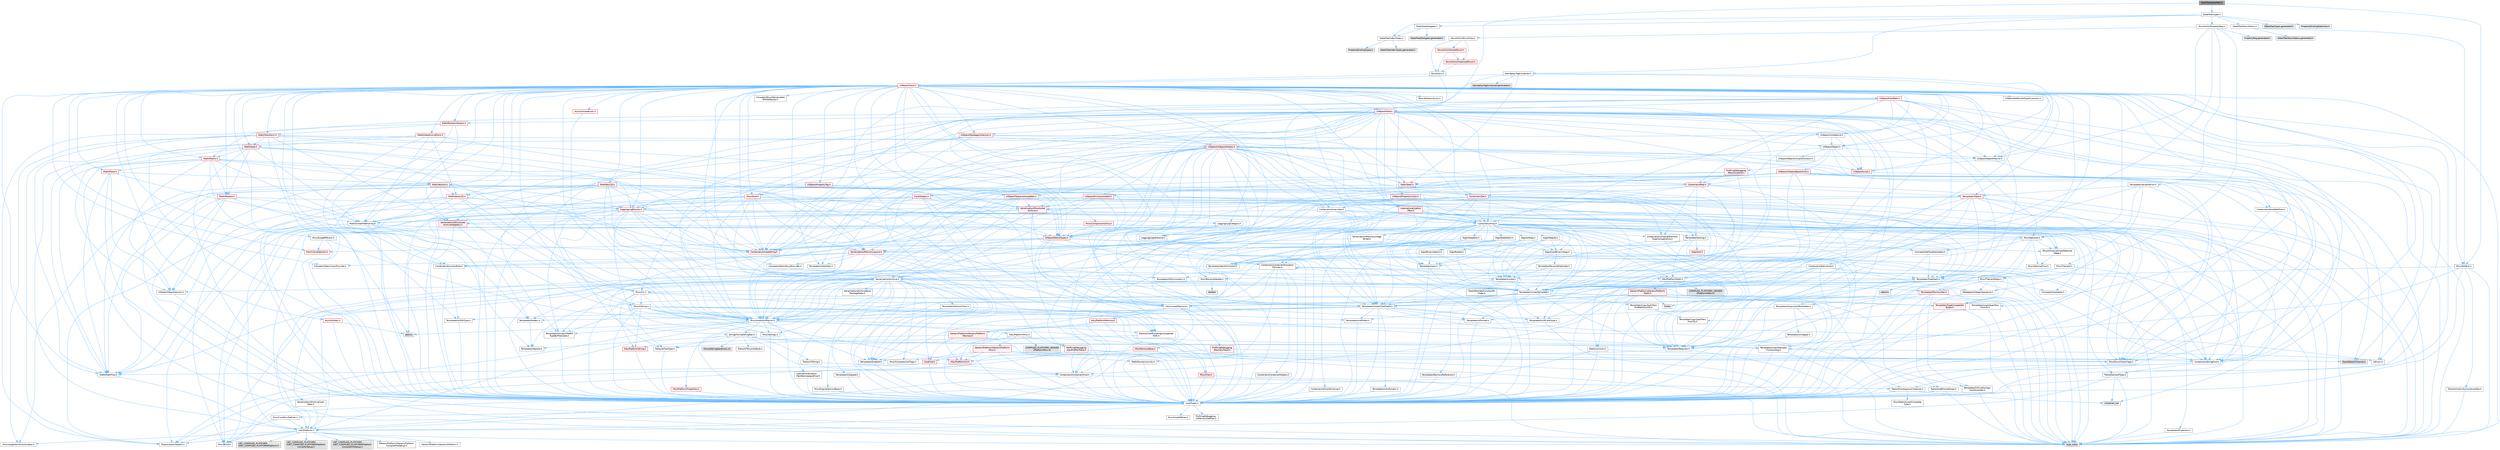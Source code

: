 digraph "StateTreeStatePath.h"
{
 // INTERACTIVE_SVG=YES
 // LATEX_PDF_SIZE
  bgcolor="transparent";
  edge [fontname=Helvetica,fontsize=10,labelfontname=Helvetica,labelfontsize=10];
  node [fontname=Helvetica,fontsize=10,shape=box,height=0.2,width=0.4];
  Node1 [id="Node000001",label="StateTreeStatePath.h",height=0.2,width=0.4,color="gray40", fillcolor="grey60", style="filled", fontcolor="black",tooltip=" "];
  Node1 -> Node2 [id="edge1_Node000001_Node000002",color="steelblue1",style="solid",tooltip=" "];
  Node2 [id="Node000002",label="Containers/ArrayView.h",height=0.2,width=0.4,color="grey40", fillcolor="white", style="filled",URL="$d7/df4/ArrayView_8h.html",tooltip=" "];
  Node2 -> Node3 [id="edge2_Node000002_Node000003",color="steelblue1",style="solid",tooltip=" "];
  Node3 [id="Node000003",label="CoreTypes.h",height=0.2,width=0.4,color="grey40", fillcolor="white", style="filled",URL="$dc/dec/CoreTypes_8h.html",tooltip=" "];
  Node3 -> Node4 [id="edge3_Node000003_Node000004",color="steelblue1",style="solid",tooltip=" "];
  Node4 [id="Node000004",label="HAL/Platform.h",height=0.2,width=0.4,color="grey40", fillcolor="white", style="filled",URL="$d9/dd0/Platform_8h.html",tooltip=" "];
  Node4 -> Node5 [id="edge4_Node000004_Node000005",color="steelblue1",style="solid",tooltip=" "];
  Node5 [id="Node000005",label="Misc/Build.h",height=0.2,width=0.4,color="grey40", fillcolor="white", style="filled",URL="$d3/dbb/Build_8h.html",tooltip=" "];
  Node4 -> Node6 [id="edge5_Node000004_Node000006",color="steelblue1",style="solid",tooltip=" "];
  Node6 [id="Node000006",label="Misc/LargeWorldCoordinates.h",height=0.2,width=0.4,color="grey40", fillcolor="white", style="filled",URL="$d2/dcb/LargeWorldCoordinates_8h.html",tooltip=" "];
  Node4 -> Node7 [id="edge6_Node000004_Node000007",color="steelblue1",style="solid",tooltip=" "];
  Node7 [id="Node000007",label="type_traits",height=0.2,width=0.4,color="grey60", fillcolor="#E0E0E0", style="filled",tooltip=" "];
  Node4 -> Node8 [id="edge7_Node000004_Node000008",color="steelblue1",style="solid",tooltip=" "];
  Node8 [id="Node000008",label="PreprocessorHelpers.h",height=0.2,width=0.4,color="grey40", fillcolor="white", style="filled",URL="$db/ddb/PreprocessorHelpers_8h.html",tooltip=" "];
  Node4 -> Node9 [id="edge8_Node000004_Node000009",color="steelblue1",style="solid",tooltip=" "];
  Node9 [id="Node000009",label="UBT_COMPILED_PLATFORM\l/UBT_COMPILED_PLATFORMPlatform\lCompilerPreSetup.h",height=0.2,width=0.4,color="grey60", fillcolor="#E0E0E0", style="filled",tooltip=" "];
  Node4 -> Node10 [id="edge9_Node000004_Node000010",color="steelblue1",style="solid",tooltip=" "];
  Node10 [id="Node000010",label="GenericPlatform/GenericPlatform\lCompilerPreSetup.h",height=0.2,width=0.4,color="grey40", fillcolor="white", style="filled",URL="$d9/dc8/GenericPlatformCompilerPreSetup_8h.html",tooltip=" "];
  Node4 -> Node11 [id="edge10_Node000004_Node000011",color="steelblue1",style="solid",tooltip=" "];
  Node11 [id="Node000011",label="GenericPlatform/GenericPlatform.h",height=0.2,width=0.4,color="grey40", fillcolor="white", style="filled",URL="$d6/d84/GenericPlatform_8h.html",tooltip=" "];
  Node4 -> Node12 [id="edge11_Node000004_Node000012",color="steelblue1",style="solid",tooltip=" "];
  Node12 [id="Node000012",label="UBT_COMPILED_PLATFORM\l/UBT_COMPILED_PLATFORMPlatform.h",height=0.2,width=0.4,color="grey60", fillcolor="#E0E0E0", style="filled",tooltip=" "];
  Node4 -> Node13 [id="edge12_Node000004_Node000013",color="steelblue1",style="solid",tooltip=" "];
  Node13 [id="Node000013",label="UBT_COMPILED_PLATFORM\l/UBT_COMPILED_PLATFORMPlatform\lCompilerSetup.h",height=0.2,width=0.4,color="grey60", fillcolor="#E0E0E0", style="filled",tooltip=" "];
  Node3 -> Node14 [id="edge13_Node000003_Node000014",color="steelblue1",style="solid",tooltip=" "];
  Node14 [id="Node000014",label="ProfilingDebugging\l/UMemoryDefines.h",height=0.2,width=0.4,color="grey40", fillcolor="white", style="filled",URL="$d2/da2/UMemoryDefines_8h.html",tooltip=" "];
  Node3 -> Node15 [id="edge14_Node000003_Node000015",color="steelblue1",style="solid",tooltip=" "];
  Node15 [id="Node000015",label="Misc/CoreMiscDefines.h",height=0.2,width=0.4,color="grey40", fillcolor="white", style="filled",URL="$da/d38/CoreMiscDefines_8h.html",tooltip=" "];
  Node15 -> Node4 [id="edge15_Node000015_Node000004",color="steelblue1",style="solid",tooltip=" "];
  Node15 -> Node8 [id="edge16_Node000015_Node000008",color="steelblue1",style="solid",tooltip=" "];
  Node3 -> Node16 [id="edge17_Node000003_Node000016",color="steelblue1",style="solid",tooltip=" "];
  Node16 [id="Node000016",label="Misc/CoreDefines.h",height=0.2,width=0.4,color="grey40", fillcolor="white", style="filled",URL="$d3/dd2/CoreDefines_8h.html",tooltip=" "];
  Node2 -> Node17 [id="edge18_Node000002_Node000017",color="steelblue1",style="solid",tooltip=" "];
  Node17 [id="Node000017",label="Containers/ContainersFwd.h",height=0.2,width=0.4,color="grey40", fillcolor="white", style="filled",URL="$d4/d0a/ContainersFwd_8h.html",tooltip=" "];
  Node17 -> Node4 [id="edge19_Node000017_Node000004",color="steelblue1",style="solid",tooltip=" "];
  Node17 -> Node3 [id="edge20_Node000017_Node000003",color="steelblue1",style="solid",tooltip=" "];
  Node17 -> Node18 [id="edge21_Node000017_Node000018",color="steelblue1",style="solid",tooltip=" "];
  Node18 [id="Node000018",label="Traits/IsContiguousContainer.h",height=0.2,width=0.4,color="grey40", fillcolor="white", style="filled",URL="$d5/d3c/IsContiguousContainer_8h.html",tooltip=" "];
  Node18 -> Node3 [id="edge22_Node000018_Node000003",color="steelblue1",style="solid",tooltip=" "];
  Node18 -> Node19 [id="edge23_Node000018_Node000019",color="steelblue1",style="solid",tooltip=" "];
  Node19 [id="Node000019",label="Misc/StaticAssertComplete\lType.h",height=0.2,width=0.4,color="grey40", fillcolor="white", style="filled",URL="$d5/d4e/StaticAssertCompleteType_8h.html",tooltip=" "];
  Node18 -> Node20 [id="edge24_Node000018_Node000020",color="steelblue1",style="solid",tooltip=" "];
  Node20 [id="Node000020",label="initializer_list",height=0.2,width=0.4,color="grey60", fillcolor="#E0E0E0", style="filled",tooltip=" "];
  Node2 -> Node21 [id="edge25_Node000002_Node000021",color="steelblue1",style="solid",tooltip=" "];
  Node21 [id="Node000021",label="Misc/AssertionMacros.h",height=0.2,width=0.4,color="grey40", fillcolor="white", style="filled",URL="$d0/dfa/AssertionMacros_8h.html",tooltip=" "];
  Node21 -> Node3 [id="edge26_Node000021_Node000003",color="steelblue1",style="solid",tooltip=" "];
  Node21 -> Node4 [id="edge27_Node000021_Node000004",color="steelblue1",style="solid",tooltip=" "];
  Node21 -> Node22 [id="edge28_Node000021_Node000022",color="steelblue1",style="solid",tooltip=" "];
  Node22 [id="Node000022",label="HAL/PlatformMisc.h",height=0.2,width=0.4,color="grey40", fillcolor="white", style="filled",URL="$d0/df5/PlatformMisc_8h.html",tooltip=" "];
  Node22 -> Node3 [id="edge29_Node000022_Node000003",color="steelblue1",style="solid",tooltip=" "];
  Node22 -> Node23 [id="edge30_Node000022_Node000023",color="steelblue1",style="solid",tooltip=" "];
  Node23 [id="Node000023",label="GenericPlatform/GenericPlatform\lMisc.h",height=0.2,width=0.4,color="red", fillcolor="#FFF0F0", style="filled",URL="$db/d9a/GenericPlatformMisc_8h.html",tooltip=" "];
  Node23 -> Node24 [id="edge31_Node000023_Node000024",color="steelblue1",style="solid",tooltip=" "];
  Node24 [id="Node000024",label="Containers/StringFwd.h",height=0.2,width=0.4,color="grey40", fillcolor="white", style="filled",URL="$df/d37/StringFwd_8h.html",tooltip=" "];
  Node24 -> Node3 [id="edge32_Node000024_Node000003",color="steelblue1",style="solid",tooltip=" "];
  Node24 -> Node25 [id="edge33_Node000024_Node000025",color="steelblue1",style="solid",tooltip=" "];
  Node25 [id="Node000025",label="Traits/ElementType.h",height=0.2,width=0.4,color="grey40", fillcolor="white", style="filled",URL="$d5/d4f/ElementType_8h.html",tooltip=" "];
  Node25 -> Node4 [id="edge34_Node000025_Node000004",color="steelblue1",style="solid",tooltip=" "];
  Node25 -> Node20 [id="edge35_Node000025_Node000020",color="steelblue1",style="solid",tooltip=" "];
  Node25 -> Node7 [id="edge36_Node000025_Node000007",color="steelblue1",style="solid",tooltip=" "];
  Node24 -> Node18 [id="edge37_Node000024_Node000018",color="steelblue1",style="solid",tooltip=" "];
  Node23 -> Node26 [id="edge38_Node000023_Node000026",color="steelblue1",style="solid",tooltip=" "];
  Node26 [id="Node000026",label="CoreFwd.h",height=0.2,width=0.4,color="red", fillcolor="#FFF0F0", style="filled",URL="$d1/d1e/CoreFwd_8h.html",tooltip=" "];
  Node26 -> Node3 [id="edge39_Node000026_Node000003",color="steelblue1",style="solid",tooltip=" "];
  Node26 -> Node17 [id="edge40_Node000026_Node000017",color="steelblue1",style="solid",tooltip=" "];
  Node26 -> Node27 [id="edge41_Node000026_Node000027",color="steelblue1",style="solid",tooltip=" "];
  Node27 [id="Node000027",label="Math/MathFwd.h",height=0.2,width=0.4,color="grey40", fillcolor="white", style="filled",URL="$d2/d10/MathFwd_8h.html",tooltip=" "];
  Node27 -> Node4 [id="edge42_Node000027_Node000004",color="steelblue1",style="solid",tooltip=" "];
  Node23 -> Node3 [id="edge43_Node000023_Node000003",color="steelblue1",style="solid",tooltip=" "];
  Node23 -> Node30 [id="edge44_Node000023_Node000030",color="steelblue1",style="solid",tooltip=" "];
  Node30 [id="Node000030",label="HAL/PlatformCrt.h",height=0.2,width=0.4,color="red", fillcolor="#FFF0F0", style="filled",URL="$d8/d75/PlatformCrt_8h.html",tooltip=" "];
  Node23 -> Node40 [id="edge45_Node000023_Node000040",color="steelblue1",style="solid",tooltip=" "];
  Node40 [id="Node000040",label="Math/NumericLimits.h",height=0.2,width=0.4,color="grey40", fillcolor="white", style="filled",URL="$df/d1b/NumericLimits_8h.html",tooltip=" "];
  Node40 -> Node3 [id="edge46_Node000040_Node000003",color="steelblue1",style="solid",tooltip=" "];
  Node23 -> Node41 [id="edge47_Node000023_Node000041",color="steelblue1",style="solid",tooltip=" "];
  Node41 [id="Node000041",label="Misc/CompressionFlags.h",height=0.2,width=0.4,color="grey40", fillcolor="white", style="filled",URL="$d9/d76/CompressionFlags_8h.html",tooltip=" "];
  Node23 -> Node42 [id="edge48_Node000023_Node000042",color="steelblue1",style="solid",tooltip=" "];
  Node42 [id="Node000042",label="Misc/EnumClassFlags.h",height=0.2,width=0.4,color="grey40", fillcolor="white", style="filled",URL="$d8/de7/EnumClassFlags_8h.html",tooltip=" "];
  Node22 -> Node45 [id="edge49_Node000022_Node000045",color="steelblue1",style="solid",tooltip=" "];
  Node45 [id="Node000045",label="COMPILED_PLATFORM_HEADER\l(PlatformMisc.h)",height=0.2,width=0.4,color="grey60", fillcolor="#E0E0E0", style="filled",tooltip=" "];
  Node22 -> Node46 [id="edge50_Node000022_Node000046",color="steelblue1",style="solid",tooltip=" "];
  Node46 [id="Node000046",label="ProfilingDebugging\l/CpuProfilerTrace.h",height=0.2,width=0.4,color="red", fillcolor="#FFF0F0", style="filled",URL="$da/dcb/CpuProfilerTrace_8h.html",tooltip=" "];
  Node46 -> Node3 [id="edge51_Node000046_Node000003",color="steelblue1",style="solid",tooltip=" "];
  Node46 -> Node17 [id="edge52_Node000046_Node000017",color="steelblue1",style="solid",tooltip=" "];
  Node46 -> Node8 [id="edge53_Node000046_Node000008",color="steelblue1",style="solid",tooltip=" "];
  Node46 -> Node5 [id="edge54_Node000046_Node000005",color="steelblue1",style="solid",tooltip=" "];
  Node46 -> Node51 [id="edge55_Node000046_Node000051",color="steelblue1",style="solid",tooltip=" "];
  Node51 [id="Node000051",label="Trace/Detail/Channel.h",height=0.2,width=0.4,color="grey60", fillcolor="#E0E0E0", style="filled",tooltip=" "];
  Node21 -> Node8 [id="edge56_Node000021_Node000008",color="steelblue1",style="solid",tooltip=" "];
  Node21 -> Node54 [id="edge57_Node000021_Node000054",color="steelblue1",style="solid",tooltip=" "];
  Node54 [id="Node000054",label="Templates/EnableIf.h",height=0.2,width=0.4,color="grey40", fillcolor="white", style="filled",URL="$d7/d60/EnableIf_8h.html",tooltip=" "];
  Node54 -> Node3 [id="edge58_Node000054_Node000003",color="steelblue1",style="solid",tooltip=" "];
  Node21 -> Node55 [id="edge59_Node000021_Node000055",color="steelblue1",style="solid",tooltip=" "];
  Node55 [id="Node000055",label="Templates/IsArrayOrRefOf\lTypeByPredicate.h",height=0.2,width=0.4,color="grey40", fillcolor="white", style="filled",URL="$d6/da1/IsArrayOrRefOfTypeByPredicate_8h.html",tooltip=" "];
  Node55 -> Node3 [id="edge60_Node000055_Node000003",color="steelblue1",style="solid",tooltip=" "];
  Node21 -> Node56 [id="edge61_Node000021_Node000056",color="steelblue1",style="solid",tooltip=" "];
  Node56 [id="Node000056",label="Templates/IsValidVariadic\lFunctionArg.h",height=0.2,width=0.4,color="grey40", fillcolor="white", style="filled",URL="$d0/dc8/IsValidVariadicFunctionArg_8h.html",tooltip=" "];
  Node56 -> Node3 [id="edge62_Node000056_Node000003",color="steelblue1",style="solid",tooltip=" "];
  Node56 -> Node57 [id="edge63_Node000056_Node000057",color="steelblue1",style="solid",tooltip=" "];
  Node57 [id="Node000057",label="IsEnum.h",height=0.2,width=0.4,color="grey40", fillcolor="white", style="filled",URL="$d4/de5/IsEnum_8h.html",tooltip=" "];
  Node56 -> Node7 [id="edge64_Node000056_Node000007",color="steelblue1",style="solid",tooltip=" "];
  Node21 -> Node58 [id="edge65_Node000021_Node000058",color="steelblue1",style="solid",tooltip=" "];
  Node58 [id="Node000058",label="Traits/IsCharEncodingCompatible\lWith.h",height=0.2,width=0.4,color="grey40", fillcolor="white", style="filled",URL="$df/dd1/IsCharEncodingCompatibleWith_8h.html",tooltip=" "];
  Node58 -> Node7 [id="edge66_Node000058_Node000007",color="steelblue1",style="solid",tooltip=" "];
  Node58 -> Node59 [id="edge67_Node000058_Node000059",color="steelblue1",style="solid",tooltip=" "];
  Node59 [id="Node000059",label="Traits/IsCharType.h",height=0.2,width=0.4,color="grey40", fillcolor="white", style="filled",URL="$db/d51/IsCharType_8h.html",tooltip=" "];
  Node59 -> Node3 [id="edge68_Node000059_Node000003",color="steelblue1",style="solid",tooltip=" "];
  Node21 -> Node60 [id="edge69_Node000021_Node000060",color="steelblue1",style="solid",tooltip=" "];
  Node60 [id="Node000060",label="Misc/VarArgs.h",height=0.2,width=0.4,color="grey40", fillcolor="white", style="filled",URL="$d5/d6f/VarArgs_8h.html",tooltip=" "];
  Node60 -> Node3 [id="edge70_Node000060_Node000003",color="steelblue1",style="solid",tooltip=" "];
  Node21 -> Node61 [id="edge71_Node000021_Node000061",color="steelblue1",style="solid",tooltip=" "];
  Node61 [id="Node000061",label="String/FormatStringSan.h",height=0.2,width=0.4,color="grey40", fillcolor="white", style="filled",URL="$d3/d8b/FormatStringSan_8h.html",tooltip=" "];
  Node61 -> Node7 [id="edge72_Node000061_Node000007",color="steelblue1",style="solid",tooltip=" "];
  Node61 -> Node3 [id="edge73_Node000061_Node000003",color="steelblue1",style="solid",tooltip=" "];
  Node61 -> Node62 [id="edge74_Node000061_Node000062",color="steelblue1",style="solid",tooltip=" "];
  Node62 [id="Node000062",label="Templates/Requires.h",height=0.2,width=0.4,color="grey40", fillcolor="white", style="filled",URL="$dc/d96/Requires_8h.html",tooltip=" "];
  Node62 -> Node54 [id="edge75_Node000062_Node000054",color="steelblue1",style="solid",tooltip=" "];
  Node62 -> Node7 [id="edge76_Node000062_Node000007",color="steelblue1",style="solid",tooltip=" "];
  Node61 -> Node63 [id="edge77_Node000061_Node000063",color="steelblue1",style="solid",tooltip=" "];
  Node63 [id="Node000063",label="Templates/Identity.h",height=0.2,width=0.4,color="grey40", fillcolor="white", style="filled",URL="$d0/dd5/Identity_8h.html",tooltip=" "];
  Node61 -> Node56 [id="edge78_Node000061_Node000056",color="steelblue1",style="solid",tooltip=" "];
  Node61 -> Node59 [id="edge79_Node000061_Node000059",color="steelblue1",style="solid",tooltip=" "];
  Node61 -> Node64 [id="edge80_Node000061_Node000064",color="steelblue1",style="solid",tooltip=" "];
  Node64 [id="Node000064",label="Traits/IsTEnumAsByte.h",height=0.2,width=0.4,color="grey40", fillcolor="white", style="filled",URL="$d1/de6/IsTEnumAsByte_8h.html",tooltip=" "];
  Node61 -> Node65 [id="edge81_Node000061_Node000065",color="steelblue1",style="solid",tooltip=" "];
  Node65 [id="Node000065",label="Traits/IsTString.h",height=0.2,width=0.4,color="grey40", fillcolor="white", style="filled",URL="$d0/df8/IsTString_8h.html",tooltip=" "];
  Node65 -> Node17 [id="edge82_Node000065_Node000017",color="steelblue1",style="solid",tooltip=" "];
  Node61 -> Node17 [id="edge83_Node000061_Node000017",color="steelblue1",style="solid",tooltip=" "];
  Node61 -> Node66 [id="edge84_Node000061_Node000066",color="steelblue1",style="solid",tooltip=" "];
  Node66 [id="Node000066",label="FormatStringSanErrors.inl",height=0.2,width=0.4,color="grey60", fillcolor="#E0E0E0", style="filled",tooltip=" "];
  Node21 -> Node67 [id="edge85_Node000021_Node000067",color="steelblue1",style="solid",tooltip=" "];
  Node67 [id="Node000067",label="atomic",height=0.2,width=0.4,color="grey60", fillcolor="#E0E0E0", style="filled",tooltip=" "];
  Node2 -> Node68 [id="edge86_Node000002_Node000068",color="steelblue1",style="solid",tooltip=" "];
  Node68 [id="Node000068",label="Misc/ReverseIterate.h",height=0.2,width=0.4,color="grey40", fillcolor="white", style="filled",URL="$db/de3/ReverseIterate_8h.html",tooltip=" "];
  Node68 -> Node4 [id="edge87_Node000068_Node000004",color="steelblue1",style="solid",tooltip=" "];
  Node68 -> Node69 [id="edge88_Node000068_Node000069",color="steelblue1",style="solid",tooltip=" "];
  Node69 [id="Node000069",label="iterator",height=0.2,width=0.4,color="grey60", fillcolor="#E0E0E0", style="filled",tooltip=" "];
  Node2 -> Node70 [id="edge89_Node000002_Node000070",color="steelblue1",style="solid",tooltip=" "];
  Node70 [id="Node000070",label="Misc/IntrusiveUnsetOptional\lState.h",height=0.2,width=0.4,color="grey40", fillcolor="white", style="filled",URL="$d2/d0a/IntrusiveUnsetOptionalState_8h.html",tooltip=" "];
  Node70 -> Node71 [id="edge90_Node000070_Node000071",color="steelblue1",style="solid",tooltip=" "];
  Node71 [id="Node000071",label="Misc/OptionalFwd.h",height=0.2,width=0.4,color="grey40", fillcolor="white", style="filled",URL="$dc/d50/OptionalFwd_8h.html",tooltip=" "];
  Node2 -> Node72 [id="edge91_Node000002_Node000072",color="steelblue1",style="solid",tooltip=" "];
  Node72 [id="Node000072",label="Templates/Invoke.h",height=0.2,width=0.4,color="grey40", fillcolor="white", style="filled",URL="$d7/deb/Invoke_8h.html",tooltip=" "];
  Node72 -> Node3 [id="edge92_Node000072_Node000003",color="steelblue1",style="solid",tooltip=" "];
  Node72 -> Node73 [id="edge93_Node000072_Node000073",color="steelblue1",style="solid",tooltip=" "];
  Node73 [id="Node000073",label="Traits/MemberFunctionPtr\lOuter.h",height=0.2,width=0.4,color="grey40", fillcolor="white", style="filled",URL="$db/da7/MemberFunctionPtrOuter_8h.html",tooltip=" "];
  Node72 -> Node74 [id="edge94_Node000072_Node000074",color="steelblue1",style="solid",tooltip=" "];
  Node74 [id="Node000074",label="Templates/UnrealTemplate.h",height=0.2,width=0.4,color="grey40", fillcolor="white", style="filled",URL="$d4/d24/UnrealTemplate_8h.html",tooltip=" "];
  Node74 -> Node3 [id="edge95_Node000074_Node000003",color="steelblue1",style="solid",tooltip=" "];
  Node74 -> Node75 [id="edge96_Node000074_Node000075",color="steelblue1",style="solid",tooltip=" "];
  Node75 [id="Node000075",label="Templates/IsPointer.h",height=0.2,width=0.4,color="grey40", fillcolor="white", style="filled",URL="$d7/d05/IsPointer_8h.html",tooltip=" "];
  Node75 -> Node3 [id="edge97_Node000075_Node000003",color="steelblue1",style="solid",tooltip=" "];
  Node74 -> Node76 [id="edge98_Node000074_Node000076",color="steelblue1",style="solid",tooltip=" "];
  Node76 [id="Node000076",label="HAL/UnrealMemory.h",height=0.2,width=0.4,color="grey40", fillcolor="white", style="filled",URL="$d9/d96/UnrealMemory_8h.html",tooltip=" "];
  Node76 -> Node3 [id="edge99_Node000076_Node000003",color="steelblue1",style="solid",tooltip=" "];
  Node76 -> Node77 [id="edge100_Node000076_Node000077",color="steelblue1",style="solid",tooltip=" "];
  Node77 [id="Node000077",label="GenericPlatform/GenericPlatform\lMemory.h",height=0.2,width=0.4,color="red", fillcolor="#FFF0F0", style="filled",URL="$dd/d22/GenericPlatformMemory_8h.html",tooltip=" "];
  Node77 -> Node26 [id="edge101_Node000077_Node000026",color="steelblue1",style="solid",tooltip=" "];
  Node77 -> Node3 [id="edge102_Node000077_Node000003",color="steelblue1",style="solid",tooltip=" "];
  Node77 -> Node78 [id="edge103_Node000077_Node000078",color="steelblue1",style="solid",tooltip=" "];
  Node78 [id="Node000078",label="HAL/PlatformString.h",height=0.2,width=0.4,color="red", fillcolor="#FFF0F0", style="filled",URL="$db/db5/PlatformString_8h.html",tooltip=" "];
  Node78 -> Node3 [id="edge104_Node000078_Node000003",color="steelblue1",style="solid",tooltip=" "];
  Node76 -> Node80 [id="edge105_Node000076_Node000080",color="steelblue1",style="solid",tooltip=" "];
  Node80 [id="Node000080",label="HAL/MemoryBase.h",height=0.2,width=0.4,color="red", fillcolor="#FFF0F0", style="filled",URL="$d6/d9f/MemoryBase_8h.html",tooltip=" "];
  Node80 -> Node3 [id="edge106_Node000080_Node000003",color="steelblue1",style="solid",tooltip=" "];
  Node80 -> Node30 [id="edge107_Node000080_Node000030",color="steelblue1",style="solid",tooltip=" "];
  Node76 -> Node93 [id="edge108_Node000076_Node000093",color="steelblue1",style="solid",tooltip=" "];
  Node93 [id="Node000093",label="HAL/PlatformMemory.h",height=0.2,width=0.4,color="red", fillcolor="#FFF0F0", style="filled",URL="$de/d68/PlatformMemory_8h.html",tooltip=" "];
  Node93 -> Node3 [id="edge109_Node000093_Node000003",color="steelblue1",style="solid",tooltip=" "];
  Node93 -> Node77 [id="edge110_Node000093_Node000077",color="steelblue1",style="solid",tooltip=" "];
  Node76 -> Node95 [id="edge111_Node000076_Node000095",color="steelblue1",style="solid",tooltip=" "];
  Node95 [id="Node000095",label="ProfilingDebugging\l/MemoryTrace.h",height=0.2,width=0.4,color="red", fillcolor="#FFF0F0", style="filled",URL="$da/dd7/MemoryTrace_8h.html",tooltip=" "];
  Node95 -> Node4 [id="edge112_Node000095_Node000004",color="steelblue1",style="solid",tooltip=" "];
  Node95 -> Node42 [id="edge113_Node000095_Node000042",color="steelblue1",style="solid",tooltip=" "];
  Node76 -> Node75 [id="edge114_Node000076_Node000075",color="steelblue1",style="solid",tooltip=" "];
  Node74 -> Node96 [id="edge115_Node000074_Node000096",color="steelblue1",style="solid",tooltip=" "];
  Node96 [id="Node000096",label="Templates/CopyQualifiers\lAndRefsFromTo.h",height=0.2,width=0.4,color="grey40", fillcolor="white", style="filled",URL="$d3/db3/CopyQualifiersAndRefsFromTo_8h.html",tooltip=" "];
  Node96 -> Node97 [id="edge116_Node000096_Node000097",color="steelblue1",style="solid",tooltip=" "];
  Node97 [id="Node000097",label="Templates/CopyQualifiers\lFromTo.h",height=0.2,width=0.4,color="grey40", fillcolor="white", style="filled",URL="$d5/db4/CopyQualifiersFromTo_8h.html",tooltip=" "];
  Node74 -> Node98 [id="edge117_Node000074_Node000098",color="steelblue1",style="solid",tooltip=" "];
  Node98 [id="Node000098",label="Templates/UnrealTypeTraits.h",height=0.2,width=0.4,color="grey40", fillcolor="white", style="filled",URL="$d2/d2d/UnrealTypeTraits_8h.html",tooltip=" "];
  Node98 -> Node3 [id="edge118_Node000098_Node000003",color="steelblue1",style="solid",tooltip=" "];
  Node98 -> Node75 [id="edge119_Node000098_Node000075",color="steelblue1",style="solid",tooltip=" "];
  Node98 -> Node21 [id="edge120_Node000098_Node000021",color="steelblue1",style="solid",tooltip=" "];
  Node98 -> Node89 [id="edge121_Node000098_Node000089",color="steelblue1",style="solid",tooltip=" "];
  Node89 [id="Node000089",label="Templates/AndOrNot.h",height=0.2,width=0.4,color="grey40", fillcolor="white", style="filled",URL="$db/d0a/AndOrNot_8h.html",tooltip=" "];
  Node89 -> Node3 [id="edge122_Node000089_Node000003",color="steelblue1",style="solid",tooltip=" "];
  Node98 -> Node54 [id="edge123_Node000098_Node000054",color="steelblue1",style="solid",tooltip=" "];
  Node98 -> Node99 [id="edge124_Node000098_Node000099",color="steelblue1",style="solid",tooltip=" "];
  Node99 [id="Node000099",label="Templates/IsArithmetic.h",height=0.2,width=0.4,color="grey40", fillcolor="white", style="filled",URL="$d2/d5d/IsArithmetic_8h.html",tooltip=" "];
  Node99 -> Node3 [id="edge125_Node000099_Node000003",color="steelblue1",style="solid",tooltip=" "];
  Node98 -> Node57 [id="edge126_Node000098_Node000057",color="steelblue1",style="solid",tooltip=" "];
  Node98 -> Node100 [id="edge127_Node000098_Node000100",color="steelblue1",style="solid",tooltip=" "];
  Node100 [id="Node000100",label="Templates/Models.h",height=0.2,width=0.4,color="grey40", fillcolor="white", style="filled",URL="$d3/d0c/Models_8h.html",tooltip=" "];
  Node100 -> Node63 [id="edge128_Node000100_Node000063",color="steelblue1",style="solid",tooltip=" "];
  Node98 -> Node101 [id="edge129_Node000098_Node000101",color="steelblue1",style="solid",tooltip=" "];
  Node101 [id="Node000101",label="Templates/IsPODType.h",height=0.2,width=0.4,color="grey40", fillcolor="white", style="filled",URL="$d7/db1/IsPODType_8h.html",tooltip=" "];
  Node101 -> Node3 [id="edge130_Node000101_Node000003",color="steelblue1",style="solid",tooltip=" "];
  Node98 -> Node102 [id="edge131_Node000098_Node000102",color="steelblue1",style="solid",tooltip=" "];
  Node102 [id="Node000102",label="Templates/IsUECoreType.h",height=0.2,width=0.4,color="grey40", fillcolor="white", style="filled",URL="$d1/db8/IsUECoreType_8h.html",tooltip=" "];
  Node102 -> Node3 [id="edge132_Node000102_Node000003",color="steelblue1",style="solid",tooltip=" "];
  Node102 -> Node7 [id="edge133_Node000102_Node000007",color="steelblue1",style="solid",tooltip=" "];
  Node98 -> Node90 [id="edge134_Node000098_Node000090",color="steelblue1",style="solid",tooltip=" "];
  Node90 [id="Node000090",label="Templates/IsTriviallyCopy\lConstructible.h",height=0.2,width=0.4,color="grey40", fillcolor="white", style="filled",URL="$d3/d78/IsTriviallyCopyConstructible_8h.html",tooltip=" "];
  Node90 -> Node3 [id="edge135_Node000090_Node000003",color="steelblue1",style="solid",tooltip=" "];
  Node90 -> Node7 [id="edge136_Node000090_Node000007",color="steelblue1",style="solid",tooltip=" "];
  Node74 -> Node103 [id="edge137_Node000074_Node000103",color="steelblue1",style="solid",tooltip=" "];
  Node103 [id="Node000103",label="Templates/RemoveReference.h",height=0.2,width=0.4,color="grey40", fillcolor="white", style="filled",URL="$da/dbe/RemoveReference_8h.html",tooltip=" "];
  Node103 -> Node3 [id="edge138_Node000103_Node000003",color="steelblue1",style="solid",tooltip=" "];
  Node74 -> Node62 [id="edge139_Node000074_Node000062",color="steelblue1",style="solid",tooltip=" "];
  Node74 -> Node104 [id="edge140_Node000074_Node000104",color="steelblue1",style="solid",tooltip=" "];
  Node104 [id="Node000104",label="Templates/TypeCompatible\lBytes.h",height=0.2,width=0.4,color="red", fillcolor="#FFF0F0", style="filled",URL="$df/d0a/TypeCompatibleBytes_8h.html",tooltip=" "];
  Node104 -> Node3 [id="edge141_Node000104_Node000003",color="steelblue1",style="solid",tooltip=" "];
  Node104 -> Node7 [id="edge142_Node000104_Node000007",color="steelblue1",style="solid",tooltip=" "];
  Node74 -> Node63 [id="edge143_Node000074_Node000063",color="steelblue1",style="solid",tooltip=" "];
  Node74 -> Node18 [id="edge144_Node000074_Node000018",color="steelblue1",style="solid",tooltip=" "];
  Node74 -> Node105 [id="edge145_Node000074_Node000105",color="steelblue1",style="solid",tooltip=" "];
  Node105 [id="Node000105",label="Traits/UseBitwiseSwap.h",height=0.2,width=0.4,color="grey40", fillcolor="white", style="filled",URL="$db/df3/UseBitwiseSwap_8h.html",tooltip=" "];
  Node105 -> Node3 [id="edge146_Node000105_Node000003",color="steelblue1",style="solid",tooltip=" "];
  Node105 -> Node7 [id="edge147_Node000105_Node000007",color="steelblue1",style="solid",tooltip=" "];
  Node74 -> Node7 [id="edge148_Node000074_Node000007",color="steelblue1",style="solid",tooltip=" "];
  Node72 -> Node7 [id="edge149_Node000072_Node000007",color="steelblue1",style="solid",tooltip=" "];
  Node2 -> Node98 [id="edge150_Node000002_Node000098",color="steelblue1",style="solid",tooltip=" "];
  Node2 -> Node25 [id="edge151_Node000002_Node000025",color="steelblue1",style="solid",tooltip=" "];
  Node2 -> Node106 [id="edge152_Node000002_Node000106",color="steelblue1",style="solid",tooltip=" "];
  Node106 [id="Node000106",label="Containers/Array.h",height=0.2,width=0.4,color="grey40", fillcolor="white", style="filled",URL="$df/dd0/Array_8h.html",tooltip=" "];
  Node106 -> Node3 [id="edge153_Node000106_Node000003",color="steelblue1",style="solid",tooltip=" "];
  Node106 -> Node21 [id="edge154_Node000106_Node000021",color="steelblue1",style="solid",tooltip=" "];
  Node106 -> Node70 [id="edge155_Node000106_Node000070",color="steelblue1",style="solid",tooltip=" "];
  Node106 -> Node68 [id="edge156_Node000106_Node000068",color="steelblue1",style="solid",tooltip=" "];
  Node106 -> Node76 [id="edge157_Node000106_Node000076",color="steelblue1",style="solid",tooltip=" "];
  Node106 -> Node98 [id="edge158_Node000106_Node000098",color="steelblue1",style="solid",tooltip=" "];
  Node106 -> Node74 [id="edge159_Node000106_Node000074",color="steelblue1",style="solid",tooltip=" "];
  Node106 -> Node107 [id="edge160_Node000106_Node000107",color="steelblue1",style="solid",tooltip=" "];
  Node107 [id="Node000107",label="Containers/AllowShrinking.h",height=0.2,width=0.4,color="grey40", fillcolor="white", style="filled",URL="$d7/d1a/AllowShrinking_8h.html",tooltip=" "];
  Node107 -> Node3 [id="edge161_Node000107_Node000003",color="steelblue1",style="solid",tooltip=" "];
  Node106 -> Node108 [id="edge162_Node000106_Node000108",color="steelblue1",style="solid",tooltip=" "];
  Node108 [id="Node000108",label="Containers/ContainerAllocation\lPolicies.h",height=0.2,width=0.4,color="grey40", fillcolor="white", style="filled",URL="$d7/dff/ContainerAllocationPolicies_8h.html",tooltip=" "];
  Node108 -> Node3 [id="edge163_Node000108_Node000003",color="steelblue1",style="solid",tooltip=" "];
  Node108 -> Node109 [id="edge164_Node000108_Node000109",color="steelblue1",style="solid",tooltip=" "];
  Node109 [id="Node000109",label="Containers/ContainerHelpers.h",height=0.2,width=0.4,color="grey40", fillcolor="white", style="filled",URL="$d7/d33/ContainerHelpers_8h.html",tooltip=" "];
  Node109 -> Node3 [id="edge165_Node000109_Node000003",color="steelblue1",style="solid",tooltip=" "];
  Node108 -> Node108 [id="edge166_Node000108_Node000108",color="steelblue1",style="solid",tooltip=" "];
  Node108 -> Node110 [id="edge167_Node000108_Node000110",color="steelblue1",style="solid",tooltip=" "];
  Node110 [id="Node000110",label="HAL/PlatformMath.h",height=0.2,width=0.4,color="grey40", fillcolor="white", style="filled",URL="$dc/d53/PlatformMath_8h.html",tooltip=" "];
  Node110 -> Node3 [id="edge168_Node000110_Node000003",color="steelblue1",style="solid",tooltip=" "];
  Node110 -> Node111 [id="edge169_Node000110_Node000111",color="steelblue1",style="solid",tooltip=" "];
  Node111 [id="Node000111",label="GenericPlatform/GenericPlatform\lMath.h",height=0.2,width=0.4,color="red", fillcolor="#FFF0F0", style="filled",URL="$d5/d79/GenericPlatformMath_8h.html",tooltip=" "];
  Node111 -> Node3 [id="edge170_Node000111_Node000003",color="steelblue1",style="solid",tooltip=" "];
  Node111 -> Node17 [id="edge171_Node000111_Node000017",color="steelblue1",style="solid",tooltip=" "];
  Node111 -> Node30 [id="edge172_Node000111_Node000030",color="steelblue1",style="solid",tooltip=" "];
  Node111 -> Node89 [id="edge173_Node000111_Node000089",color="steelblue1",style="solid",tooltip=" "];
  Node111 -> Node98 [id="edge174_Node000111_Node000098",color="steelblue1",style="solid",tooltip=" "];
  Node111 -> Node62 [id="edge175_Node000111_Node000062",color="steelblue1",style="solid",tooltip=" "];
  Node111 -> Node104 [id="edge176_Node000111_Node000104",color="steelblue1",style="solid",tooltip=" "];
  Node111 -> Node116 [id="edge177_Node000111_Node000116",color="steelblue1",style="solid",tooltip=" "];
  Node116 [id="Node000116",label="limits",height=0.2,width=0.4,color="grey60", fillcolor="#E0E0E0", style="filled",tooltip=" "];
  Node111 -> Node7 [id="edge178_Node000111_Node000007",color="steelblue1",style="solid",tooltip=" "];
  Node110 -> Node117 [id="edge179_Node000110_Node000117",color="steelblue1",style="solid",tooltip=" "];
  Node117 [id="Node000117",label="COMPILED_PLATFORM_HEADER\l(PlatformMath.h)",height=0.2,width=0.4,color="grey60", fillcolor="#E0E0E0", style="filled",tooltip=" "];
  Node108 -> Node76 [id="edge180_Node000108_Node000076",color="steelblue1",style="solid",tooltip=" "];
  Node108 -> Node40 [id="edge181_Node000108_Node000040",color="steelblue1",style="solid",tooltip=" "];
  Node108 -> Node21 [id="edge182_Node000108_Node000021",color="steelblue1",style="solid",tooltip=" "];
  Node108 -> Node118 [id="edge183_Node000108_Node000118",color="steelblue1",style="solid",tooltip=" "];
  Node118 [id="Node000118",label="Templates/IsPolymorphic.h",height=0.2,width=0.4,color="grey40", fillcolor="white", style="filled",URL="$dc/d20/IsPolymorphic_8h.html",tooltip=" "];
  Node108 -> Node119 [id="edge184_Node000108_Node000119",color="steelblue1",style="solid",tooltip=" "];
  Node119 [id="Node000119",label="Templates/MemoryOps.h",height=0.2,width=0.4,color="red", fillcolor="#FFF0F0", style="filled",URL="$db/dea/MemoryOps_8h.html",tooltip=" "];
  Node119 -> Node3 [id="edge185_Node000119_Node000003",color="steelblue1",style="solid",tooltip=" "];
  Node119 -> Node76 [id="edge186_Node000119_Node000076",color="steelblue1",style="solid",tooltip=" "];
  Node119 -> Node90 [id="edge187_Node000119_Node000090",color="steelblue1",style="solid",tooltip=" "];
  Node119 -> Node62 [id="edge188_Node000119_Node000062",color="steelblue1",style="solid",tooltip=" "];
  Node119 -> Node98 [id="edge189_Node000119_Node000098",color="steelblue1",style="solid",tooltip=" "];
  Node119 -> Node105 [id="edge190_Node000119_Node000105",color="steelblue1",style="solid",tooltip=" "];
  Node119 -> Node7 [id="edge191_Node000119_Node000007",color="steelblue1",style="solid",tooltip=" "];
  Node108 -> Node104 [id="edge192_Node000108_Node000104",color="steelblue1",style="solid",tooltip=" "];
  Node108 -> Node7 [id="edge193_Node000108_Node000007",color="steelblue1",style="solid",tooltip=" "];
  Node106 -> Node120 [id="edge194_Node000106_Node000120",color="steelblue1",style="solid",tooltip=" "];
  Node120 [id="Node000120",label="Containers/ContainerElement\lTypeCompatibility.h",height=0.2,width=0.4,color="grey40", fillcolor="white", style="filled",URL="$df/ddf/ContainerElementTypeCompatibility_8h.html",tooltip=" "];
  Node120 -> Node3 [id="edge195_Node000120_Node000003",color="steelblue1",style="solid",tooltip=" "];
  Node120 -> Node98 [id="edge196_Node000120_Node000098",color="steelblue1",style="solid",tooltip=" "];
  Node106 -> Node121 [id="edge197_Node000106_Node000121",color="steelblue1",style="solid",tooltip=" "];
  Node121 [id="Node000121",label="Serialization/Archive.h",height=0.2,width=0.4,color="grey40", fillcolor="white", style="filled",URL="$d7/d3b/Archive_8h.html",tooltip=" "];
  Node121 -> Node26 [id="edge198_Node000121_Node000026",color="steelblue1",style="solid",tooltip=" "];
  Node121 -> Node3 [id="edge199_Node000121_Node000003",color="steelblue1",style="solid",tooltip=" "];
  Node121 -> Node122 [id="edge200_Node000121_Node000122",color="steelblue1",style="solid",tooltip=" "];
  Node122 [id="Node000122",label="HAL/PlatformProperties.h",height=0.2,width=0.4,color="red", fillcolor="#FFF0F0", style="filled",URL="$d9/db0/PlatformProperties_8h.html",tooltip=" "];
  Node122 -> Node3 [id="edge201_Node000122_Node000003",color="steelblue1",style="solid",tooltip=" "];
  Node121 -> Node125 [id="edge202_Node000121_Node000125",color="steelblue1",style="solid",tooltip=" "];
  Node125 [id="Node000125",label="Internationalization\l/TextNamespaceFwd.h",height=0.2,width=0.4,color="grey40", fillcolor="white", style="filled",URL="$d8/d97/TextNamespaceFwd_8h.html",tooltip=" "];
  Node125 -> Node3 [id="edge203_Node000125_Node000003",color="steelblue1",style="solid",tooltip=" "];
  Node121 -> Node27 [id="edge204_Node000121_Node000027",color="steelblue1",style="solid",tooltip=" "];
  Node121 -> Node21 [id="edge205_Node000121_Node000021",color="steelblue1",style="solid",tooltip=" "];
  Node121 -> Node5 [id="edge206_Node000121_Node000005",color="steelblue1",style="solid",tooltip=" "];
  Node121 -> Node41 [id="edge207_Node000121_Node000041",color="steelblue1",style="solid",tooltip=" "];
  Node121 -> Node126 [id="edge208_Node000121_Node000126",color="steelblue1",style="solid",tooltip=" "];
  Node126 [id="Node000126",label="Misc/EngineVersionBase.h",height=0.2,width=0.4,color="grey40", fillcolor="white", style="filled",URL="$d5/d2b/EngineVersionBase_8h.html",tooltip=" "];
  Node126 -> Node3 [id="edge209_Node000126_Node000003",color="steelblue1",style="solid",tooltip=" "];
  Node121 -> Node60 [id="edge210_Node000121_Node000060",color="steelblue1",style="solid",tooltip=" "];
  Node121 -> Node127 [id="edge211_Node000121_Node000127",color="steelblue1",style="solid",tooltip=" "];
  Node127 [id="Node000127",label="Serialization/ArchiveCook\lData.h",height=0.2,width=0.4,color="grey40", fillcolor="white", style="filled",URL="$dc/db6/ArchiveCookData_8h.html",tooltip=" "];
  Node127 -> Node4 [id="edge212_Node000127_Node000004",color="steelblue1",style="solid",tooltip=" "];
  Node121 -> Node128 [id="edge213_Node000121_Node000128",color="steelblue1",style="solid",tooltip=" "];
  Node128 [id="Node000128",label="Serialization/ArchiveSave\lPackageData.h",height=0.2,width=0.4,color="grey40", fillcolor="white", style="filled",URL="$d1/d37/ArchiveSavePackageData_8h.html",tooltip=" "];
  Node121 -> Node54 [id="edge214_Node000121_Node000054",color="steelblue1",style="solid",tooltip=" "];
  Node121 -> Node55 [id="edge215_Node000121_Node000055",color="steelblue1",style="solid",tooltip=" "];
  Node121 -> Node129 [id="edge216_Node000121_Node000129",color="steelblue1",style="solid",tooltip=" "];
  Node129 [id="Node000129",label="Templates/IsEnumClass.h",height=0.2,width=0.4,color="grey40", fillcolor="white", style="filled",URL="$d7/d15/IsEnumClass_8h.html",tooltip=" "];
  Node129 -> Node3 [id="edge217_Node000129_Node000003",color="steelblue1",style="solid",tooltip=" "];
  Node129 -> Node89 [id="edge218_Node000129_Node000089",color="steelblue1",style="solid",tooltip=" "];
  Node121 -> Node115 [id="edge219_Node000121_Node000115",color="steelblue1",style="solid",tooltip=" "];
  Node115 [id="Node000115",label="Templates/IsSigned.h",height=0.2,width=0.4,color="grey40", fillcolor="white", style="filled",URL="$d8/dd8/IsSigned_8h.html",tooltip=" "];
  Node115 -> Node3 [id="edge220_Node000115_Node000003",color="steelblue1",style="solid",tooltip=" "];
  Node121 -> Node56 [id="edge221_Node000121_Node000056",color="steelblue1",style="solid",tooltip=" "];
  Node121 -> Node74 [id="edge222_Node000121_Node000074",color="steelblue1",style="solid",tooltip=" "];
  Node121 -> Node58 [id="edge223_Node000121_Node000058",color="steelblue1",style="solid",tooltip=" "];
  Node121 -> Node130 [id="edge224_Node000121_Node000130",color="steelblue1",style="solid",tooltip=" "];
  Node130 [id="Node000130",label="UObject/ObjectVersion.h",height=0.2,width=0.4,color="grey40", fillcolor="white", style="filled",URL="$da/d63/ObjectVersion_8h.html",tooltip=" "];
  Node130 -> Node3 [id="edge225_Node000130_Node000003",color="steelblue1",style="solid",tooltip=" "];
  Node106 -> Node131 [id="edge226_Node000106_Node000131",color="steelblue1",style="solid",tooltip=" "];
  Node131 [id="Node000131",label="Serialization/MemoryImage\lWriter.h",height=0.2,width=0.4,color="grey40", fillcolor="white", style="filled",URL="$d0/d08/MemoryImageWriter_8h.html",tooltip=" "];
  Node131 -> Node3 [id="edge227_Node000131_Node000003",color="steelblue1",style="solid",tooltip=" "];
  Node131 -> Node132 [id="edge228_Node000131_Node000132",color="steelblue1",style="solid",tooltip=" "];
  Node132 [id="Node000132",label="Serialization/MemoryLayout.h",height=0.2,width=0.4,color="red", fillcolor="#FFF0F0", style="filled",URL="$d7/d66/MemoryLayout_8h.html",tooltip=" "];
  Node132 -> Node133 [id="edge229_Node000132_Node000133",color="steelblue1",style="solid",tooltip=" "];
  Node133 [id="Node000133",label="Concepts/StaticClassProvider.h",height=0.2,width=0.4,color="grey40", fillcolor="white", style="filled",URL="$dd/d83/StaticClassProvider_8h.html",tooltip=" "];
  Node132 -> Node134 [id="edge230_Node000132_Node000134",color="steelblue1",style="solid",tooltip=" "];
  Node134 [id="Node000134",label="Concepts/StaticStructProvider.h",height=0.2,width=0.4,color="grey40", fillcolor="white", style="filled",URL="$d5/d77/StaticStructProvider_8h.html",tooltip=" "];
  Node132 -> Node135 [id="edge231_Node000132_Node000135",color="steelblue1",style="solid",tooltip=" "];
  Node135 [id="Node000135",label="Containers/EnumAsByte.h",height=0.2,width=0.4,color="grey40", fillcolor="white", style="filled",URL="$d6/d9a/EnumAsByte_8h.html",tooltip=" "];
  Node135 -> Node3 [id="edge232_Node000135_Node000003",color="steelblue1",style="solid",tooltip=" "];
  Node135 -> Node101 [id="edge233_Node000135_Node000101",color="steelblue1",style="solid",tooltip=" "];
  Node135 -> Node136 [id="edge234_Node000135_Node000136",color="steelblue1",style="solid",tooltip=" "];
  Node136 [id="Node000136",label="Templates/TypeHash.h",height=0.2,width=0.4,color="grey40", fillcolor="white", style="filled",URL="$d1/d62/TypeHash_8h.html",tooltip=" "];
  Node136 -> Node3 [id="edge235_Node000136_Node000003",color="steelblue1",style="solid",tooltip=" "];
  Node136 -> Node62 [id="edge236_Node000136_Node000062",color="steelblue1",style="solid",tooltip=" "];
  Node136 -> Node137 [id="edge237_Node000136_Node000137",color="steelblue1",style="solid",tooltip=" "];
  Node137 [id="Node000137",label="Misc/Crc.h",height=0.2,width=0.4,color="grey40", fillcolor="white", style="filled",URL="$d4/dd2/Crc_8h.html",tooltip=" "];
  Node137 -> Node3 [id="edge238_Node000137_Node000003",color="steelblue1",style="solid",tooltip=" "];
  Node137 -> Node78 [id="edge239_Node000137_Node000078",color="steelblue1",style="solid",tooltip=" "];
  Node137 -> Node21 [id="edge240_Node000137_Node000021",color="steelblue1",style="solid",tooltip=" "];
  Node137 -> Node138 [id="edge241_Node000137_Node000138",color="steelblue1",style="solid",tooltip=" "];
  Node138 [id="Node000138",label="Misc/CString.h",height=0.2,width=0.4,color="grey40", fillcolor="white", style="filled",URL="$d2/d49/CString_8h.html",tooltip=" "];
  Node138 -> Node3 [id="edge242_Node000138_Node000003",color="steelblue1",style="solid",tooltip=" "];
  Node138 -> Node30 [id="edge243_Node000138_Node000030",color="steelblue1",style="solid",tooltip=" "];
  Node138 -> Node78 [id="edge244_Node000138_Node000078",color="steelblue1",style="solid",tooltip=" "];
  Node138 -> Node21 [id="edge245_Node000138_Node000021",color="steelblue1",style="solid",tooltip=" "];
  Node138 -> Node139 [id="edge246_Node000138_Node000139",color="steelblue1",style="solid",tooltip=" "];
  Node139 [id="Node000139",label="Misc/Char.h",height=0.2,width=0.4,color="red", fillcolor="#FFF0F0", style="filled",URL="$d0/d58/Char_8h.html",tooltip=" "];
  Node139 -> Node3 [id="edge247_Node000139_Node000003",color="steelblue1",style="solid",tooltip=" "];
  Node139 -> Node7 [id="edge248_Node000139_Node000007",color="steelblue1",style="solid",tooltip=" "];
  Node138 -> Node60 [id="edge249_Node000138_Node000060",color="steelblue1",style="solid",tooltip=" "];
  Node138 -> Node55 [id="edge250_Node000138_Node000055",color="steelblue1",style="solid",tooltip=" "];
  Node138 -> Node56 [id="edge251_Node000138_Node000056",color="steelblue1",style="solid",tooltip=" "];
  Node138 -> Node58 [id="edge252_Node000138_Node000058",color="steelblue1",style="solid",tooltip=" "];
  Node137 -> Node139 [id="edge253_Node000137_Node000139",color="steelblue1",style="solid",tooltip=" "];
  Node137 -> Node98 [id="edge254_Node000137_Node000098",color="steelblue1",style="solid",tooltip=" "];
  Node137 -> Node59 [id="edge255_Node000137_Node000059",color="steelblue1",style="solid",tooltip=" "];
  Node136 -> Node142 [id="edge256_Node000136_Node000142",color="steelblue1",style="solid",tooltip=" "];
  Node142 [id="Node000142",label="stdint.h",height=0.2,width=0.4,color="grey60", fillcolor="#E0E0E0", style="filled",tooltip=" "];
  Node136 -> Node7 [id="edge257_Node000136_Node000007",color="steelblue1",style="solid",tooltip=" "];
  Node132 -> Node24 [id="edge258_Node000132_Node000024",color="steelblue1",style="solid",tooltip=" "];
  Node132 -> Node76 [id="edge259_Node000132_Node000076",color="steelblue1",style="solid",tooltip=" "];
  Node132 -> Node54 [id="edge260_Node000132_Node000054",color="steelblue1",style="solid",tooltip=" "];
  Node132 -> Node144 [id="edge261_Node000132_Node000144",color="steelblue1",style="solid",tooltip=" "];
  Node144 [id="Node000144",label="Templates/IsAbstract.h",height=0.2,width=0.4,color="grey40", fillcolor="white", style="filled",URL="$d8/db7/IsAbstract_8h.html",tooltip=" "];
  Node132 -> Node118 [id="edge262_Node000132_Node000118",color="steelblue1",style="solid",tooltip=" "];
  Node132 -> Node100 [id="edge263_Node000132_Node000100",color="steelblue1",style="solid",tooltip=" "];
  Node132 -> Node74 [id="edge264_Node000132_Node000074",color="steelblue1",style="solid",tooltip=" "];
  Node106 -> Node145 [id="edge265_Node000106_Node000145",color="steelblue1",style="solid",tooltip=" "];
  Node145 [id="Node000145",label="Algo/Heapify.h",height=0.2,width=0.4,color="grey40", fillcolor="white", style="filled",URL="$d0/d2a/Heapify_8h.html",tooltip=" "];
  Node145 -> Node146 [id="edge266_Node000145_Node000146",color="steelblue1",style="solid",tooltip=" "];
  Node146 [id="Node000146",label="Algo/Impl/BinaryHeap.h",height=0.2,width=0.4,color="grey40", fillcolor="white", style="filled",URL="$d7/da3/Algo_2Impl_2BinaryHeap_8h.html",tooltip=" "];
  Node146 -> Node72 [id="edge267_Node000146_Node000072",color="steelblue1",style="solid",tooltip=" "];
  Node146 -> Node147 [id="edge268_Node000146_Node000147",color="steelblue1",style="solid",tooltip=" "];
  Node147 [id="Node000147",label="Templates/Projection.h",height=0.2,width=0.4,color="grey40", fillcolor="white", style="filled",URL="$d7/df0/Projection_8h.html",tooltip=" "];
  Node147 -> Node7 [id="edge269_Node000147_Node000007",color="steelblue1",style="solid",tooltip=" "];
  Node146 -> Node148 [id="edge270_Node000146_Node000148",color="steelblue1",style="solid",tooltip=" "];
  Node148 [id="Node000148",label="Templates/ReversePredicate.h",height=0.2,width=0.4,color="grey40", fillcolor="white", style="filled",URL="$d8/d28/ReversePredicate_8h.html",tooltip=" "];
  Node148 -> Node72 [id="edge271_Node000148_Node000072",color="steelblue1",style="solid",tooltip=" "];
  Node148 -> Node74 [id="edge272_Node000148_Node000074",color="steelblue1",style="solid",tooltip=" "];
  Node146 -> Node7 [id="edge273_Node000146_Node000007",color="steelblue1",style="solid",tooltip=" "];
  Node145 -> Node149 [id="edge274_Node000145_Node000149",color="steelblue1",style="solid",tooltip=" "];
  Node149 [id="Node000149",label="Templates/IdentityFunctor.h",height=0.2,width=0.4,color="grey40", fillcolor="white", style="filled",URL="$d7/d2e/IdentityFunctor_8h.html",tooltip=" "];
  Node149 -> Node4 [id="edge275_Node000149_Node000004",color="steelblue1",style="solid",tooltip=" "];
  Node145 -> Node72 [id="edge276_Node000145_Node000072",color="steelblue1",style="solid",tooltip=" "];
  Node145 -> Node150 [id="edge277_Node000145_Node000150",color="steelblue1",style="solid",tooltip=" "];
  Node150 [id="Node000150",label="Templates/Less.h",height=0.2,width=0.4,color="grey40", fillcolor="white", style="filled",URL="$de/dc8/Less_8h.html",tooltip=" "];
  Node150 -> Node3 [id="edge278_Node000150_Node000003",color="steelblue1",style="solid",tooltip=" "];
  Node150 -> Node74 [id="edge279_Node000150_Node000074",color="steelblue1",style="solid",tooltip=" "];
  Node145 -> Node74 [id="edge280_Node000145_Node000074",color="steelblue1",style="solid",tooltip=" "];
  Node106 -> Node151 [id="edge281_Node000106_Node000151",color="steelblue1",style="solid",tooltip=" "];
  Node151 [id="Node000151",label="Algo/HeapSort.h",height=0.2,width=0.4,color="grey40", fillcolor="white", style="filled",URL="$d3/d92/HeapSort_8h.html",tooltip=" "];
  Node151 -> Node146 [id="edge282_Node000151_Node000146",color="steelblue1",style="solid",tooltip=" "];
  Node151 -> Node149 [id="edge283_Node000151_Node000149",color="steelblue1",style="solid",tooltip=" "];
  Node151 -> Node150 [id="edge284_Node000151_Node000150",color="steelblue1",style="solid",tooltip=" "];
  Node151 -> Node74 [id="edge285_Node000151_Node000074",color="steelblue1",style="solid",tooltip=" "];
  Node106 -> Node152 [id="edge286_Node000106_Node000152",color="steelblue1",style="solid",tooltip=" "];
  Node152 [id="Node000152",label="Algo/IsHeap.h",height=0.2,width=0.4,color="grey40", fillcolor="white", style="filled",URL="$de/d32/IsHeap_8h.html",tooltip=" "];
  Node152 -> Node146 [id="edge287_Node000152_Node000146",color="steelblue1",style="solid",tooltip=" "];
  Node152 -> Node149 [id="edge288_Node000152_Node000149",color="steelblue1",style="solid",tooltip=" "];
  Node152 -> Node72 [id="edge289_Node000152_Node000072",color="steelblue1",style="solid",tooltip=" "];
  Node152 -> Node150 [id="edge290_Node000152_Node000150",color="steelblue1",style="solid",tooltip=" "];
  Node152 -> Node74 [id="edge291_Node000152_Node000074",color="steelblue1",style="solid",tooltip=" "];
  Node106 -> Node146 [id="edge292_Node000106_Node000146",color="steelblue1",style="solid",tooltip=" "];
  Node106 -> Node153 [id="edge293_Node000106_Node000153",color="steelblue1",style="solid",tooltip=" "];
  Node153 [id="Node000153",label="Algo/StableSort.h",height=0.2,width=0.4,color="grey40", fillcolor="white", style="filled",URL="$d7/d3c/StableSort_8h.html",tooltip=" "];
  Node153 -> Node154 [id="edge294_Node000153_Node000154",color="steelblue1",style="solid",tooltip=" "];
  Node154 [id="Node000154",label="Algo/BinarySearch.h",height=0.2,width=0.4,color="grey40", fillcolor="white", style="filled",URL="$db/db4/BinarySearch_8h.html",tooltip=" "];
  Node154 -> Node149 [id="edge295_Node000154_Node000149",color="steelblue1",style="solid",tooltip=" "];
  Node154 -> Node72 [id="edge296_Node000154_Node000072",color="steelblue1",style="solid",tooltip=" "];
  Node154 -> Node150 [id="edge297_Node000154_Node000150",color="steelblue1",style="solid",tooltip=" "];
  Node153 -> Node155 [id="edge298_Node000153_Node000155",color="steelblue1",style="solid",tooltip=" "];
  Node155 [id="Node000155",label="Algo/Rotate.h",height=0.2,width=0.4,color="grey40", fillcolor="white", style="filled",URL="$dd/da7/Rotate_8h.html",tooltip=" "];
  Node155 -> Node74 [id="edge299_Node000155_Node000074",color="steelblue1",style="solid",tooltip=" "];
  Node153 -> Node149 [id="edge300_Node000153_Node000149",color="steelblue1",style="solid",tooltip=" "];
  Node153 -> Node72 [id="edge301_Node000153_Node000072",color="steelblue1",style="solid",tooltip=" "];
  Node153 -> Node150 [id="edge302_Node000153_Node000150",color="steelblue1",style="solid",tooltip=" "];
  Node153 -> Node74 [id="edge303_Node000153_Node000074",color="steelblue1",style="solid",tooltip=" "];
  Node106 -> Node156 [id="edge304_Node000106_Node000156",color="steelblue1",style="solid",tooltip=" "];
  Node156 [id="Node000156",label="Concepts/GetTypeHashable.h",height=0.2,width=0.4,color="grey40", fillcolor="white", style="filled",URL="$d3/da2/GetTypeHashable_8h.html",tooltip=" "];
  Node156 -> Node3 [id="edge305_Node000156_Node000003",color="steelblue1",style="solid",tooltip=" "];
  Node156 -> Node136 [id="edge306_Node000156_Node000136",color="steelblue1",style="solid",tooltip=" "];
  Node106 -> Node149 [id="edge307_Node000106_Node000149",color="steelblue1",style="solid",tooltip=" "];
  Node106 -> Node72 [id="edge308_Node000106_Node000072",color="steelblue1",style="solid",tooltip=" "];
  Node106 -> Node150 [id="edge309_Node000106_Node000150",color="steelblue1",style="solid",tooltip=" "];
  Node106 -> Node157 [id="edge310_Node000106_Node000157",color="steelblue1",style="solid",tooltip=" "];
  Node157 [id="Node000157",label="Templates/LosesQualifiers\lFromTo.h",height=0.2,width=0.4,color="grey40", fillcolor="white", style="filled",URL="$d2/db3/LosesQualifiersFromTo_8h.html",tooltip=" "];
  Node157 -> Node97 [id="edge311_Node000157_Node000097",color="steelblue1",style="solid",tooltip=" "];
  Node157 -> Node7 [id="edge312_Node000157_Node000007",color="steelblue1",style="solid",tooltip=" "];
  Node106 -> Node62 [id="edge313_Node000106_Node000062",color="steelblue1",style="solid",tooltip=" "];
  Node106 -> Node158 [id="edge314_Node000106_Node000158",color="steelblue1",style="solid",tooltip=" "];
  Node158 [id="Node000158",label="Templates/Sorting.h",height=0.2,width=0.4,color="grey40", fillcolor="white", style="filled",URL="$d3/d9e/Sorting_8h.html",tooltip=" "];
  Node158 -> Node3 [id="edge315_Node000158_Node000003",color="steelblue1",style="solid",tooltip=" "];
  Node158 -> Node154 [id="edge316_Node000158_Node000154",color="steelblue1",style="solid",tooltip=" "];
  Node158 -> Node159 [id="edge317_Node000158_Node000159",color="steelblue1",style="solid",tooltip=" "];
  Node159 [id="Node000159",label="Algo/Sort.h",height=0.2,width=0.4,color="red", fillcolor="#FFF0F0", style="filled",URL="$d1/d87/Sort_8h.html",tooltip=" "];
  Node158 -> Node110 [id="edge318_Node000158_Node000110",color="steelblue1",style="solid",tooltip=" "];
  Node158 -> Node150 [id="edge319_Node000158_Node000150",color="steelblue1",style="solid",tooltip=" "];
  Node106 -> Node162 [id="edge320_Node000106_Node000162",color="steelblue1",style="solid",tooltip=" "];
  Node162 [id="Node000162",label="Templates/AlignmentTemplates.h",height=0.2,width=0.4,color="grey40", fillcolor="white", style="filled",URL="$dd/d32/AlignmentTemplates_8h.html",tooltip=" "];
  Node162 -> Node3 [id="edge321_Node000162_Node000003",color="steelblue1",style="solid",tooltip=" "];
  Node162 -> Node87 [id="edge322_Node000162_Node000087",color="steelblue1",style="solid",tooltip=" "];
  Node87 [id="Node000087",label="Templates/IsIntegral.h",height=0.2,width=0.4,color="grey40", fillcolor="white", style="filled",URL="$da/d64/IsIntegral_8h.html",tooltip=" "];
  Node87 -> Node3 [id="edge323_Node000087_Node000003",color="steelblue1",style="solid",tooltip=" "];
  Node162 -> Node75 [id="edge324_Node000162_Node000075",color="steelblue1",style="solid",tooltip=" "];
  Node106 -> Node25 [id="edge325_Node000106_Node000025",color="steelblue1",style="solid",tooltip=" "];
  Node106 -> Node116 [id="edge326_Node000106_Node000116",color="steelblue1",style="solid",tooltip=" "];
  Node106 -> Node7 [id="edge327_Node000106_Node000007",color="steelblue1",style="solid",tooltip=" "];
  Node2 -> Node161 [id="edge328_Node000002_Node000161",color="steelblue1",style="solid",tooltip=" "];
  Node161 [id="Node000161",label="Math/UnrealMathUtility.h",height=0.2,width=0.4,color="grey40", fillcolor="white", style="filled",URL="$db/db8/UnrealMathUtility_8h.html",tooltip=" "];
  Node161 -> Node3 [id="edge329_Node000161_Node000003",color="steelblue1",style="solid",tooltip=" "];
  Node161 -> Node21 [id="edge330_Node000161_Node000021",color="steelblue1",style="solid",tooltip=" "];
  Node161 -> Node110 [id="edge331_Node000161_Node000110",color="steelblue1",style="solid",tooltip=" "];
  Node161 -> Node27 [id="edge332_Node000161_Node000027",color="steelblue1",style="solid",tooltip=" "];
  Node161 -> Node63 [id="edge333_Node000161_Node000063",color="steelblue1",style="solid",tooltip=" "];
  Node161 -> Node62 [id="edge334_Node000161_Node000062",color="steelblue1",style="solid",tooltip=" "];
  Node2 -> Node7 [id="edge335_Node000002_Node000007",color="steelblue1",style="solid",tooltip=" "];
  Node1 -> Node163 [id="edge336_Node000001_Node000163",color="steelblue1",style="solid",tooltip=" "];
  Node163 [id="Node000163",label="Misc/NotNull.h",height=0.2,width=0.4,color="grey40", fillcolor="white", style="filled",URL="$df/dcc/Misc_2NotNull_8h.html",tooltip=" "];
  Node163 -> Node3 [id="edge337_Node000163_Node000003",color="steelblue1",style="solid",tooltip=" "];
  Node163 -> Node62 [id="edge338_Node000163_Node000062",color="steelblue1",style="solid",tooltip=" "];
  Node163 -> Node136 [id="edge339_Node000163_Node000136",color="steelblue1",style="solid",tooltip=" "];
  Node163 -> Node164 [id="edge340_Node000163_Node000164",color="steelblue1",style="solid",tooltip=" "];
  Node164 [id="Node000164",label="Traits/IsImplicitlyConstructible.h",height=0.2,width=0.4,color="grey40", fillcolor="white", style="filled",URL="$d8/df5/IsImplicitlyConstructible_8h.html",tooltip=" "];
  Node164 -> Node7 [id="edge341_Node000164_Node000007",color="steelblue1",style="solid",tooltip=" "];
  Node163 -> Node7 [id="edge342_Node000163_Node000007",color="steelblue1",style="solid",tooltip=" "];
  Node1 -> Node165 [id="edge343_Node000001_Node000165",color="steelblue1",style="solid",tooltip=" "];
  Node165 [id="Node000165",label="StateTreeTypes.h",height=0.2,width=0.4,color="grey40", fillcolor="white", style="filled",URL="$d0/d54/StateTreeTypes_8h.html",tooltip=" "];
  Node165 -> Node166 [id="edge344_Node000165_Node000166",color="steelblue1",style="solid",tooltip=" "];
  Node166 [id="Node000166",label="PropertyBindingDataView.h",height=0.2,width=0.4,color="grey60", fillcolor="#E0E0E0", style="filled",tooltip=" "];
  Node165 -> Node167 [id="edge345_Node000165_Node000167",color="steelblue1",style="solid",tooltip=" "];
  Node167 [id="Node000167",label="StructUtils/PropertyBag.h",height=0.2,width=0.4,color="grey40", fillcolor="white", style="filled",URL="$de/d60/StructUtils_2PropertyBag_8h.html",tooltip=" "];
  Node167 -> Node168 [id="edge346_Node000167_Node000168",color="steelblue1",style="solid",tooltip=" "];
  Node168 [id="Node000168",label="Misc/TVariantMeta.h",height=0.2,width=0.4,color="grey40", fillcolor="white", style="filled",URL="$d0/d34/TVariantMeta_8h.html",tooltip=" "];
  Node168 -> Node119 [id="edge347_Node000168_Node000119",color="steelblue1",style="solid",tooltip=" "];
  Node168 -> Node104 [id="edge348_Node000168_Node000104",color="steelblue1",style="solid",tooltip=" "];
  Node168 -> Node74 [id="edge349_Node000168_Node000074",color="steelblue1",style="solid",tooltip=" "];
  Node168 -> Node98 [id="edge350_Node000168_Node000098",color="steelblue1",style="solid",tooltip=" "];
  Node168 -> Node169 [id="edge351_Node000168_Node000169",color="steelblue1",style="solid",tooltip=" "];
  Node169 [id="Node000169",label="Delegates/IntegerSequence.h",height=0.2,width=0.4,color="grey40", fillcolor="white", style="filled",URL="$d2/dcc/IntegerSequence_8h.html",tooltip=" "];
  Node169 -> Node3 [id="edge352_Node000169_Node000003",color="steelblue1",style="solid",tooltip=" "];
  Node168 -> Node170 [id="edge353_Node000168_Node000170",color="steelblue1",style="solid",tooltip=" "];
  Node170 [id="Node000170",label="Concepts/Insertable.h",height=0.2,width=0.4,color="grey40", fillcolor="white", style="filled",URL="$d8/d3b/Insertable_8h.html",tooltip=" "];
  Node168 -> Node21 [id="edge354_Node000168_Node000021",color="steelblue1",style="solid",tooltip=" "];
  Node167 -> Node171 [id="edge355_Node000167_Node000171",color="steelblue1",style="solid",tooltip=" "];
  Node171 [id="Node000171",label="StructUtils/StructView.h",height=0.2,width=0.4,color="grey40", fillcolor="white", style="filled",URL="$d6/d2a/StructUtils_2StructView_8h.html",tooltip=" "];
  Node171 -> Node172 [id="edge356_Node000171_Node000172",color="steelblue1",style="solid",tooltip=" "];
  Node172 [id="Node000172",label="StructUtils/InstancedStruct.h",height=0.2,width=0.4,color="red", fillcolor="#FFF0F0", style="filled",URL="$d6/dc6/StructUtils_2InstancedStruct_8h.html",tooltip=" "];
  Node172 -> Node173 [id="edge357_Node000172_Node000173",color="steelblue1",style="solid",tooltip=" "];
  Node173 [id="Node000173",label="StructUtils.h",height=0.2,width=0.4,color="grey40", fillcolor="white", style="filled",URL="$db/d30/StructUtils_8h.html",tooltip=" "];
  Node173 -> Node98 [id="edge358_Node000173_Node000098",color="steelblue1",style="solid",tooltip=" "];
  Node173 -> Node174 [id="edge359_Node000173_Node000174",color="steelblue1",style="solid",tooltip=" "];
  Node174 [id="Node000174",label="UObject/Class.h",height=0.2,width=0.4,color="red", fillcolor="#FFF0F0", style="filled",URL="$d4/d05/Class_8h.html",tooltip=" "];
  Node174 -> Node156 [id="edge360_Node000174_Node000156",color="steelblue1",style="solid",tooltip=" "];
  Node174 -> Node133 [id="edge361_Node000174_Node000133",color="steelblue1",style="solid",tooltip=" "];
  Node174 -> Node134 [id="edge362_Node000174_Node000134",color="steelblue1",style="solid",tooltip=" "];
  Node174 -> Node175 [id="edge363_Node000174_Node000175",color="steelblue1",style="solid",tooltip=" "];
  Node175 [id="Node000175",label="Concepts/StructSerializable\lWithDefaults.h",height=0.2,width=0.4,color="grey40", fillcolor="white", style="filled",URL="$d5/ddc/StructSerializableWithDefaults_8h.html",tooltip=" "];
  Node174 -> Node106 [id="edge364_Node000174_Node000106",color="steelblue1",style="solid",tooltip=" "];
  Node174 -> Node135 [id="edge365_Node000174_Node000135",color="steelblue1",style="solid",tooltip=" "];
  Node174 -> Node176 [id="edge366_Node000174_Node000176",color="steelblue1",style="solid",tooltip=" "];
  Node176 [id="Node000176",label="Containers/Map.h",height=0.2,width=0.4,color="red", fillcolor="#FFF0F0", style="filled",URL="$df/d79/Map_8h.html",tooltip=" "];
  Node176 -> Node3 [id="edge367_Node000176_Node000003",color="steelblue1",style="solid",tooltip=" "];
  Node176 -> Node120 [id="edge368_Node000176_Node000120",color="steelblue1",style="solid",tooltip=" "];
  Node176 -> Node178 [id="edge369_Node000176_Node000178",color="steelblue1",style="solid",tooltip=" "];
  Node178 [id="Node000178",label="Containers/Set.h",height=0.2,width=0.4,color="red", fillcolor="#FFF0F0", style="filled",URL="$d4/d45/Set_8h.html",tooltip=" "];
  Node178 -> Node108 [id="edge370_Node000178_Node000108",color="steelblue1",style="solid",tooltip=" "];
  Node178 -> Node120 [id="edge371_Node000178_Node000120",color="steelblue1",style="solid",tooltip=" "];
  Node178 -> Node17 [id="edge372_Node000178_Node000017",color="steelblue1",style="solid",tooltip=" "];
  Node178 -> Node161 [id="edge373_Node000178_Node000161",color="steelblue1",style="solid",tooltip=" "];
  Node178 -> Node21 [id="edge374_Node000178_Node000021",color="steelblue1",style="solid",tooltip=" "];
  Node178 -> Node131 [id="edge375_Node000178_Node000131",color="steelblue1",style="solid",tooltip=" "];
  Node178 -> Node183 [id="edge376_Node000178_Node000183",color="steelblue1",style="solid",tooltip=" "];
  Node183 [id="Node000183",label="Serialization/Structured\lArchive.h",height=0.2,width=0.4,color="red", fillcolor="#FFF0F0", style="filled",URL="$d9/d1e/StructuredArchive_8h.html",tooltip=" "];
  Node183 -> Node106 [id="edge377_Node000183_Node000106",color="steelblue1",style="solid",tooltip=" "];
  Node183 -> Node108 [id="edge378_Node000183_Node000108",color="steelblue1",style="solid",tooltip=" "];
  Node183 -> Node3 [id="edge379_Node000183_Node000003",color="steelblue1",style="solid",tooltip=" "];
  Node183 -> Node5 [id="edge380_Node000183_Node000005",color="steelblue1",style="solid",tooltip=" "];
  Node183 -> Node121 [id="edge381_Node000183_Node000121",color="steelblue1",style="solid",tooltip=" "];
  Node183 -> Node187 [id="edge382_Node000183_Node000187",color="steelblue1",style="solid",tooltip=" "];
  Node187 [id="Node000187",label="Serialization/Structured\lArchiveAdapters.h",height=0.2,width=0.4,color="red", fillcolor="#FFF0F0", style="filled",URL="$d3/de1/StructuredArchiveAdapters_8h.html",tooltip=" "];
  Node187 -> Node3 [id="edge383_Node000187_Node000003",color="steelblue1",style="solid",tooltip=" "];
  Node187 -> Node170 [id="edge384_Node000187_Node000170",color="steelblue1",style="solid",tooltip=" "];
  Node187 -> Node100 [id="edge385_Node000187_Node000100",color="steelblue1",style="solid",tooltip=" "];
  Node178 -> Node158 [id="edge386_Node000178_Node000158",color="steelblue1",style="solid",tooltip=" "];
  Node178 -> Node136 [id="edge387_Node000178_Node000136",color="steelblue1",style="solid",tooltip=" "];
  Node178 -> Node74 [id="edge388_Node000178_Node000074",color="steelblue1",style="solid",tooltip=" "];
  Node178 -> Node20 [id="edge389_Node000178_Node000020",color="steelblue1",style="solid",tooltip=" "];
  Node178 -> Node7 [id="edge390_Node000178_Node000007",color="steelblue1",style="solid",tooltip=" "];
  Node176 -> Node198 [id="edge391_Node000176_Node000198",color="steelblue1",style="solid",tooltip=" "];
  Node198 [id="Node000198",label="Containers/UnrealString.h",height=0.2,width=0.4,color="red", fillcolor="#FFF0F0", style="filled",URL="$d5/dba/UnrealString_8h.html",tooltip=" "];
  Node176 -> Node21 [id="edge392_Node000176_Node000021",color="steelblue1",style="solid",tooltip=" "];
  Node176 -> Node158 [id="edge393_Node000176_Node000158",color="steelblue1",style="solid",tooltip=" "];
  Node176 -> Node206 [id="edge394_Node000176_Node000206",color="steelblue1",style="solid",tooltip=" "];
  Node206 [id="Node000206",label="Templates/Tuple.h",height=0.2,width=0.4,color="red", fillcolor="#FFF0F0", style="filled",URL="$d2/d4f/Tuple_8h.html",tooltip=" "];
  Node206 -> Node3 [id="edge395_Node000206_Node000003",color="steelblue1",style="solid",tooltip=" "];
  Node206 -> Node74 [id="edge396_Node000206_Node000074",color="steelblue1",style="solid",tooltip=" "];
  Node206 -> Node169 [id="edge397_Node000206_Node000169",color="steelblue1",style="solid",tooltip=" "];
  Node206 -> Node72 [id="edge398_Node000206_Node000072",color="steelblue1",style="solid",tooltip=" "];
  Node206 -> Node183 [id="edge399_Node000206_Node000183",color="steelblue1",style="solid",tooltip=" "];
  Node206 -> Node132 [id="edge400_Node000206_Node000132",color="steelblue1",style="solid",tooltip=" "];
  Node206 -> Node62 [id="edge401_Node000206_Node000062",color="steelblue1",style="solid",tooltip=" "];
  Node206 -> Node136 [id="edge402_Node000206_Node000136",color="steelblue1",style="solid",tooltip=" "];
  Node206 -> Node7 [id="edge403_Node000206_Node000007",color="steelblue1",style="solid",tooltip=" "];
  Node176 -> Node74 [id="edge404_Node000176_Node000074",color="steelblue1",style="solid",tooltip=" "];
  Node176 -> Node98 [id="edge405_Node000176_Node000098",color="steelblue1",style="solid",tooltip=" "];
  Node176 -> Node7 [id="edge406_Node000176_Node000007",color="steelblue1",style="solid",tooltip=" "];
  Node174 -> Node178 [id="edge407_Node000174_Node000178",color="steelblue1",style="solid",tooltip=" "];
  Node174 -> Node24 [id="edge408_Node000174_Node000024",color="steelblue1",style="solid",tooltip=" "];
  Node174 -> Node198 [id="edge409_Node000174_Node000198",color="steelblue1",style="solid",tooltip=" "];
  Node174 -> Node3 [id="edge410_Node000174_Node000003",color="steelblue1",style="solid",tooltip=" "];
  Node174 -> Node208 [id="edge411_Node000174_Node000208",color="steelblue1",style="solid",tooltip=" "];
  Node208 [id="Node000208",label="Async/Mutex.h",height=0.2,width=0.4,color="red", fillcolor="#FFF0F0", style="filled",URL="$de/db1/Mutex_8h.html",tooltip=" "];
  Node208 -> Node3 [id="edge412_Node000208_Node000003",color="steelblue1",style="solid",tooltip=" "];
  Node208 -> Node67 [id="edge413_Node000208_Node000067",color="steelblue1",style="solid",tooltip=" "];
  Node174 -> Node210 [id="edge414_Node000174_Node000210",color="steelblue1",style="solid",tooltip=" "];
  Node210 [id="Node000210",label="Async/UniqueLock.h",height=0.2,width=0.4,color="red", fillcolor="#FFF0F0", style="filled",URL="$da/dc6/UniqueLock_8h.html",tooltip=" "];
  Node210 -> Node21 [id="edge415_Node000210_Node000021",color="steelblue1",style="solid",tooltip=" "];
  Node174 -> Node211 [id="edge416_Node000174_Node000211",color="steelblue1",style="solid",tooltip=" "];
  Node211 [id="Node000211",label="HAL/CriticalSection.h",height=0.2,width=0.4,color="red", fillcolor="#FFF0F0", style="filled",URL="$d6/d90/CriticalSection_8h.html",tooltip=" "];
  Node174 -> Node30 [id="edge417_Node000174_Node000030",color="steelblue1",style="solid",tooltip=" "];
  Node174 -> Node76 [id="edge418_Node000174_Node000076",color="steelblue1",style="solid",tooltip=" "];
  Node174 -> Node214 [id="edge419_Node000174_Node000214",color="steelblue1",style="solid",tooltip=" "];
  Node214 [id="Node000214",label="Internationalization\l/Text.h",height=0.2,width=0.4,color="red", fillcolor="#FFF0F0", style="filled",URL="$d6/d35/Text_8h.html",tooltip=" "];
  Node214 -> Node3 [id="edge420_Node000214_Node000003",color="steelblue1",style="solid",tooltip=" "];
  Node214 -> Node21 [id="edge421_Node000214_Node000021",color="steelblue1",style="solid",tooltip=" "];
  Node214 -> Node42 [id="edge422_Node000214_Node000042",color="steelblue1",style="solid",tooltip=" "];
  Node214 -> Node98 [id="edge423_Node000214_Node000098",color="steelblue1",style="solid",tooltip=" "];
  Node214 -> Node106 [id="edge424_Node000214_Node000106",color="steelblue1",style="solid",tooltip=" "];
  Node214 -> Node198 [id="edge425_Node000214_Node000198",color="steelblue1",style="solid",tooltip=" "];
  Node214 -> Node135 [id="edge426_Node000214_Node000135",color="steelblue1",style="solid",tooltip=" "];
  Node214 -> Node190 [id="edge427_Node000214_Node000190",color="steelblue1",style="solid",tooltip=" "];
  Node190 [id="Node000190",label="Misc/Optional.h",height=0.2,width=0.4,color="grey40", fillcolor="white", style="filled",URL="$d2/dae/Optional_8h.html",tooltip=" "];
  Node190 -> Node3 [id="edge428_Node000190_Node000003",color="steelblue1",style="solid",tooltip=" "];
  Node190 -> Node21 [id="edge429_Node000190_Node000021",color="steelblue1",style="solid",tooltip=" "];
  Node190 -> Node70 [id="edge430_Node000190_Node000070",color="steelblue1",style="solid",tooltip=" "];
  Node190 -> Node71 [id="edge431_Node000190_Node000071",color="steelblue1",style="solid",tooltip=" "];
  Node190 -> Node119 [id="edge432_Node000190_Node000119",color="steelblue1",style="solid",tooltip=" "];
  Node190 -> Node74 [id="edge433_Node000190_Node000074",color="steelblue1",style="solid",tooltip=" "];
  Node190 -> Node121 [id="edge434_Node000190_Node000121",color="steelblue1",style="solid",tooltip=" "];
  Node214 -> Node62 [id="edge435_Node000214_Node000062",color="steelblue1",style="solid",tooltip=" "];
  Node214 -> Node7 [id="edge436_Node000214_Node000007",color="steelblue1",style="solid",tooltip=" "];
  Node174 -> Node232 [id="edge437_Node000174_Node000232",color="steelblue1",style="solid",tooltip=" "];
  Node232 [id="Node000232",label="Logging/LogCategory.h",height=0.2,width=0.4,color="grey40", fillcolor="white", style="filled",URL="$d9/d36/LogCategory_8h.html",tooltip=" "];
  Node232 -> Node3 [id="edge438_Node000232_Node000003",color="steelblue1",style="solid",tooltip=" "];
  Node232 -> Node83 [id="edge439_Node000232_Node000083",color="steelblue1",style="solid",tooltip=" "];
  Node83 [id="Node000083",label="Logging/LogVerbosity.h",height=0.2,width=0.4,color="grey40", fillcolor="white", style="filled",URL="$d2/d8f/LogVerbosity_8h.html",tooltip=" "];
  Node83 -> Node3 [id="edge440_Node000083_Node000003",color="steelblue1",style="solid",tooltip=" "];
  Node232 -> Node216 [id="edge441_Node000232_Node000216",color="steelblue1",style="solid",tooltip=" "];
  Node216 [id="Node000216",label="UObject/NameTypes.h",height=0.2,width=0.4,color="red", fillcolor="#FFF0F0", style="filled",URL="$d6/d35/NameTypes_8h.html",tooltip=" "];
  Node216 -> Node3 [id="edge442_Node000216_Node000003",color="steelblue1",style="solid",tooltip=" "];
  Node216 -> Node21 [id="edge443_Node000216_Node000021",color="steelblue1",style="solid",tooltip=" "];
  Node216 -> Node76 [id="edge444_Node000216_Node000076",color="steelblue1",style="solid",tooltip=" "];
  Node216 -> Node98 [id="edge445_Node000216_Node000098",color="steelblue1",style="solid",tooltip=" "];
  Node216 -> Node74 [id="edge446_Node000216_Node000074",color="steelblue1",style="solid",tooltip=" "];
  Node216 -> Node198 [id="edge447_Node000216_Node000198",color="steelblue1",style="solid",tooltip=" "];
  Node216 -> Node211 [id="edge448_Node000216_Node000211",color="steelblue1",style="solid",tooltip=" "];
  Node216 -> Node24 [id="edge449_Node000216_Node000024",color="steelblue1",style="solid",tooltip=" "];
  Node216 -> Node132 [id="edge450_Node000216_Node000132",color="steelblue1",style="solid",tooltip=" "];
  Node216 -> Node70 [id="edge451_Node000216_Node000070",color="steelblue1",style="solid",tooltip=" "];
  Node174 -> Node231 [id="edge452_Node000174_Node000231",color="steelblue1",style="solid",tooltip=" "];
  Node231 [id="Node000231",label="Logging/LogMacros.h",height=0.2,width=0.4,color="red", fillcolor="#FFF0F0", style="filled",URL="$d0/d16/LogMacros_8h.html",tooltip=" "];
  Node231 -> Node198 [id="edge453_Node000231_Node000198",color="steelblue1",style="solid",tooltip=" "];
  Node231 -> Node3 [id="edge454_Node000231_Node000003",color="steelblue1",style="solid",tooltip=" "];
  Node231 -> Node8 [id="edge455_Node000231_Node000008",color="steelblue1",style="solid",tooltip=" "];
  Node231 -> Node232 [id="edge456_Node000231_Node000232",color="steelblue1",style="solid",tooltip=" "];
  Node231 -> Node83 [id="edge457_Node000231_Node000083",color="steelblue1",style="solid",tooltip=" "];
  Node231 -> Node21 [id="edge458_Node000231_Node000021",color="steelblue1",style="solid",tooltip=" "];
  Node231 -> Node5 [id="edge459_Node000231_Node000005",color="steelblue1",style="solid",tooltip=" "];
  Node231 -> Node60 [id="edge460_Node000231_Node000060",color="steelblue1",style="solid",tooltip=" "];
  Node231 -> Node61 [id="edge461_Node000231_Node000061",color="steelblue1",style="solid",tooltip=" "];
  Node231 -> Node54 [id="edge462_Node000231_Node000054",color="steelblue1",style="solid",tooltip=" "];
  Node231 -> Node55 [id="edge463_Node000231_Node000055",color="steelblue1",style="solid",tooltip=" "];
  Node231 -> Node56 [id="edge464_Node000231_Node000056",color="steelblue1",style="solid",tooltip=" "];
  Node231 -> Node58 [id="edge465_Node000231_Node000058",color="steelblue1",style="solid",tooltip=" "];
  Node231 -> Node7 [id="edge466_Node000231_Node000007",color="steelblue1",style="solid",tooltip=" "];
  Node174 -> Node83 [id="edge467_Node000174_Node000083",color="steelblue1",style="solid",tooltip=" "];
  Node174 -> Node268 [id="edge468_Node000174_Node000268",color="steelblue1",style="solid",tooltip=" "];
  Node268 [id="Node000268",label="Math/Box2D.h",height=0.2,width=0.4,color="red", fillcolor="#FFF0F0", style="filled",URL="$d3/d1c/Box2D_8h.html",tooltip=" "];
  Node268 -> Node106 [id="edge469_Node000268_Node000106",color="steelblue1",style="solid",tooltip=" "];
  Node268 -> Node198 [id="edge470_Node000268_Node000198",color="steelblue1",style="solid",tooltip=" "];
  Node268 -> Node3 [id="edge471_Node000268_Node000003",color="steelblue1",style="solid",tooltip=" "];
  Node268 -> Node27 [id="edge472_Node000268_Node000027",color="steelblue1",style="solid",tooltip=" "];
  Node268 -> Node161 [id="edge473_Node000268_Node000161",color="steelblue1",style="solid",tooltip=" "];
  Node268 -> Node269 [id="edge474_Node000268_Node000269",color="steelblue1",style="solid",tooltip=" "];
  Node269 [id="Node000269",label="Math/Vector2D.h",height=0.2,width=0.4,color="red", fillcolor="#FFF0F0", style="filled",URL="$d3/db0/Vector2D_8h.html",tooltip=" "];
  Node269 -> Node3 [id="edge475_Node000269_Node000003",color="steelblue1",style="solid",tooltip=" "];
  Node269 -> Node27 [id="edge476_Node000269_Node000027",color="steelblue1",style="solid",tooltip=" "];
  Node269 -> Node21 [id="edge477_Node000269_Node000021",color="steelblue1",style="solid",tooltip=" "];
  Node269 -> Node137 [id="edge478_Node000269_Node000137",color="steelblue1",style="solid",tooltip=" "];
  Node269 -> Node161 [id="edge479_Node000269_Node000161",color="steelblue1",style="solid",tooltip=" "];
  Node269 -> Node198 [id="edge480_Node000269_Node000198",color="steelblue1",style="solid",tooltip=" "];
  Node269 -> Node231 [id="edge481_Node000269_Node000231",color="steelblue1",style="solid",tooltip=" "];
  Node269 -> Node7 [id="edge482_Node000269_Node000007",color="steelblue1",style="solid",tooltip=" "];
  Node268 -> Node21 [id="edge483_Node000268_Node000021",color="steelblue1",style="solid",tooltip=" "];
  Node268 -> Node6 [id="edge484_Node000268_Node000006",color="steelblue1",style="solid",tooltip=" "];
  Node268 -> Node121 [id="edge485_Node000268_Node000121",color="steelblue1",style="solid",tooltip=" "];
  Node268 -> Node102 [id="edge486_Node000268_Node000102",color="steelblue1",style="solid",tooltip=" "];
  Node268 -> Node98 [id="edge487_Node000268_Node000098",color="steelblue1",style="solid",tooltip=" "];
  Node268 -> Node216 [id="edge488_Node000268_Node000216",color="steelblue1",style="solid",tooltip=" "];
  Node174 -> Node276 [id="edge489_Node000174_Node000276",color="steelblue1",style="solid",tooltip=" "];
  Node276 [id="Node000276",label="Math/InterpCurvePoint.h",height=0.2,width=0.4,color="red", fillcolor="#FFF0F0", style="filled",URL="$d7/db8/InterpCurvePoint_8h.html",tooltip=" "];
  Node276 -> Node3 [id="edge490_Node000276_Node000003",color="steelblue1",style="solid",tooltip=" "];
  Node276 -> Node76 [id="edge491_Node000276_Node000076",color="steelblue1",style="solid",tooltip=" "];
  Node276 -> Node161 [id="edge492_Node000276_Node000161",color="steelblue1",style="solid",tooltip=" "];
  Node276 -> Node269 [id="edge493_Node000276_Node000269",color="steelblue1",style="solid",tooltip=" "];
  Node276 -> Node135 [id="edge494_Node000276_Node000135",color="steelblue1",style="solid",tooltip=" "];
  Node276 -> Node284 [id="edge495_Node000276_Node000284",color="steelblue1",style="solid",tooltip=" "];
  Node284 [id="Node000284",label="Math/Quat.h",height=0.2,width=0.4,color="red", fillcolor="#FFF0F0", style="filled",URL="$d9/de9/Quat_8h.html",tooltip=" "];
  Node284 -> Node3 [id="edge496_Node000284_Node000003",color="steelblue1",style="solid",tooltip=" "];
  Node284 -> Node21 [id="edge497_Node000284_Node000021",color="steelblue1",style="solid",tooltip=" "];
  Node284 -> Node161 [id="edge498_Node000284_Node000161",color="steelblue1",style="solid",tooltip=" "];
  Node284 -> Node198 [id="edge499_Node000284_Node000198",color="steelblue1",style="solid",tooltip=" "];
  Node284 -> Node231 [id="edge500_Node000284_Node000231",color="steelblue1",style="solid",tooltip=" "];
  Node284 -> Node27 [id="edge501_Node000284_Node000027",color="steelblue1",style="solid",tooltip=" "];
  Node284 -> Node290 [id="edge502_Node000284_Node000290",color="steelblue1",style="solid",tooltip=" "];
  Node290 [id="Node000290",label="Math/Rotator.h",height=0.2,width=0.4,color="red", fillcolor="#FFF0F0", style="filled",URL="$d8/d3a/Rotator_8h.html",tooltip=" "];
  Node290 -> Node3 [id="edge503_Node000290_Node000003",color="steelblue1",style="solid",tooltip=" "];
  Node290 -> Node27 [id="edge504_Node000290_Node000027",color="steelblue1",style="solid",tooltip=" "];
  Node290 -> Node161 [id="edge505_Node000290_Node000161",color="steelblue1",style="solid",tooltip=" "];
  Node290 -> Node198 [id="edge506_Node000290_Node000198",color="steelblue1",style="solid",tooltip=" "];
  Node290 -> Node231 [id="edge507_Node000290_Node000231",color="steelblue1",style="solid",tooltip=" "];
  Node290 -> Node130 [id="edge508_Node000290_Node000130",color="steelblue1",style="solid",tooltip=" "];
  Node284 -> Node291 [id="edge509_Node000284_Node000291",color="steelblue1",style="solid",tooltip=" "];
  Node291 [id="Node000291",label="Math/Matrix.h",height=0.2,width=0.4,color="red", fillcolor="#FFF0F0", style="filled",URL="$d3/db1/Matrix_8h.html",tooltip=" "];
  Node291 -> Node3 [id="edge510_Node000291_Node000003",color="steelblue1",style="solid",tooltip=" "];
  Node291 -> Node76 [id="edge511_Node000291_Node000076",color="steelblue1",style="solid",tooltip=" "];
  Node291 -> Node161 [id="edge512_Node000291_Node000161",color="steelblue1",style="solid",tooltip=" "];
  Node291 -> Node198 [id="edge513_Node000291_Node000198",color="steelblue1",style="solid",tooltip=" "];
  Node291 -> Node27 [id="edge514_Node000291_Node000027",color="steelblue1",style="solid",tooltip=" "];
  Node291 -> Node292 [id="edge515_Node000291_Node000292",color="steelblue1",style="solid",tooltip=" "];
  Node292 [id="Node000292",label="Math/Vector4.h",height=0.2,width=0.4,color="red", fillcolor="#FFF0F0", style="filled",URL="$d7/d36/Vector4_8h.html",tooltip=" "];
  Node292 -> Node3 [id="edge516_Node000292_Node000003",color="steelblue1",style="solid",tooltip=" "];
  Node292 -> Node137 [id="edge517_Node000292_Node000137",color="steelblue1",style="solid",tooltip=" "];
  Node292 -> Node27 [id="edge518_Node000292_Node000027",color="steelblue1",style="solid",tooltip=" "];
  Node292 -> Node161 [id="edge519_Node000292_Node000161",color="steelblue1",style="solid",tooltip=" "];
  Node292 -> Node198 [id="edge520_Node000292_Node000198",color="steelblue1",style="solid",tooltip=" "];
  Node292 -> Node231 [id="edge521_Node000292_Node000231",color="steelblue1",style="solid",tooltip=" "];
  Node292 -> Node269 [id="edge522_Node000292_Node000269",color="steelblue1",style="solid",tooltip=" "];
  Node292 -> Node132 [id="edge523_Node000292_Node000132",color="steelblue1",style="solid",tooltip=" "];
  Node292 -> Node62 [id="edge524_Node000292_Node000062",color="steelblue1",style="solid",tooltip=" "];
  Node292 -> Node7 [id="edge525_Node000292_Node000007",color="steelblue1",style="solid",tooltip=" "];
  Node291 -> Node293 [id="edge526_Node000291_Node000293",color="steelblue1",style="solid",tooltip=" "];
  Node293 [id="Node000293",label="Math/Plane.h",height=0.2,width=0.4,color="red", fillcolor="#FFF0F0", style="filled",URL="$d8/d2f/Plane_8h.html",tooltip=" "];
  Node293 -> Node3 [id="edge527_Node000293_Node000003",color="steelblue1",style="solid",tooltip=" "];
  Node293 -> Node27 [id="edge528_Node000293_Node000027",color="steelblue1",style="solid",tooltip=" "];
  Node293 -> Node161 [id="edge529_Node000293_Node000161",color="steelblue1",style="solid",tooltip=" "];
  Node293 -> Node292 [id="edge530_Node000293_Node000292",color="steelblue1",style="solid",tooltip=" "];
  Node293 -> Node130 [id="edge531_Node000293_Node000130",color="steelblue1",style="solid",tooltip=" "];
  Node291 -> Node290 [id="edge532_Node000291_Node000290",color="steelblue1",style="solid",tooltip=" "];
  Node291 -> Node130 [id="edge533_Node000291_Node000130",color="steelblue1",style="solid",tooltip=" "];
  Node291 -> Node7 [id="edge534_Node000291_Node000007",color="steelblue1",style="solid",tooltip=" "];
  Node284 -> Node130 [id="edge535_Node000284_Node000130",color="steelblue1",style="solid",tooltip=" "];
  Node174 -> Node27 [id="edge536_Node000174_Node000027",color="steelblue1",style="solid",tooltip=" "];
  Node174 -> Node291 [id="edge537_Node000174_Node000291",color="steelblue1",style="solid",tooltip=" "];
  Node174 -> Node293 [id="edge538_Node000174_Node000293",color="steelblue1",style="solid",tooltip=" "];
  Node174 -> Node284 [id="edge539_Node000174_Node000284",color="steelblue1",style="solid",tooltip=" "];
  Node174 -> Node296 [id="edge540_Node000174_Node000296",color="steelblue1",style="solid",tooltip=" "];
  Node296 [id="Node000296",label="Math/RandomStream.h",height=0.2,width=0.4,color="red", fillcolor="#FFF0F0", style="filled",URL="$d0/de4/RandomStream_8h.html",tooltip=" "];
  Node296 -> Node3 [id="edge541_Node000296_Node000003",color="steelblue1",style="solid",tooltip=" "];
  Node296 -> Node161 [id="edge542_Node000296_Node000161",color="steelblue1",style="solid",tooltip=" "];
  Node296 -> Node291 [id="edge543_Node000296_Node000291",color="steelblue1",style="solid",tooltip=" "];
  Node296 -> Node299 [id="edge544_Node000296_Node000299",color="steelblue1",style="solid",tooltip=" "];
  Node299 [id="Node000299",label="Math/Transform.h",height=0.2,width=0.4,color="red", fillcolor="#FFF0F0", style="filled",URL="$de/d05/Math_2Transform_8h.html",tooltip=" "];
  Node299 -> Node3 [id="edge545_Node000299_Node000003",color="steelblue1",style="solid",tooltip=" "];
  Node299 -> Node8 [id="edge546_Node000299_Node000008",color="steelblue1",style="solid",tooltip=" "];
  Node299 -> Node27 [id="edge547_Node000299_Node000027",color="steelblue1",style="solid",tooltip=" "];
  Node299 -> Node284 [id="edge548_Node000299_Node000284",color="steelblue1",style="solid",tooltip=" "];
  Node299 -> Node6 [id="edge549_Node000299_Node000006",color="steelblue1",style="solid",tooltip=" "];
  Node299 -> Node132 [id="edge550_Node000299_Node000132",color="steelblue1",style="solid",tooltip=" "];
  Node299 -> Node187 [id="edge551_Node000299_Node000187",color="steelblue1",style="solid",tooltip=" "];
  Node299 -> Node102 [id="edge552_Node000299_Node000102",color="steelblue1",style="solid",tooltip=" "];
  Node299 -> Node216 [id="edge553_Node000299_Node000216",color="steelblue1",style="solid",tooltip=" "];
  Node174 -> Node290 [id="edge554_Node000174_Node000290",color="steelblue1",style="solid",tooltip=" "];
  Node174 -> Node299 [id="edge555_Node000174_Node000299",color="steelblue1",style="solid",tooltip=" "];
  Node174 -> Node269 [id="edge556_Node000174_Node000269",color="steelblue1",style="solid",tooltip=" "];
  Node174 -> Node292 [id="edge557_Node000174_Node000292",color="steelblue1",style="solid",tooltip=" "];
  Node174 -> Node21 [id="edge558_Node000174_Node000021",color="steelblue1",style="solid",tooltip=" "];
  Node174 -> Node138 [id="edge559_Node000174_Node000138",color="steelblue1",style="solid",tooltip=" "];
  Node174 -> Node42 [id="edge560_Node000174_Node000042",color="steelblue1",style="solid",tooltip=" "];
  Node174 -> Node308 [id="edge561_Node000174_Node000308",color="steelblue1",style="solid",tooltip=" "];
  Node308 [id="Node000308",label="Misc/FallbackStruct.h",height=0.2,width=0.4,color="grey40", fillcolor="white", style="filled",URL="$df/dab/FallbackStruct_8h.html",tooltip=" "];
  Node174 -> Node273 [id="edge562_Node000174_Node000273",color="steelblue1",style="solid",tooltip=" "];
  Node273 [id="Node000273",label="Misc/Guid.h",height=0.2,width=0.4,color="red", fillcolor="#FFF0F0", style="filled",URL="$d6/d2a/Guid_8h.html",tooltip=" "];
  Node273 -> Node24 [id="edge563_Node000273_Node000024",color="steelblue1",style="solid",tooltip=" "];
  Node273 -> Node198 [id="edge564_Node000273_Node000198",color="steelblue1",style="solid",tooltip=" "];
  Node273 -> Node3 [id="edge565_Node000273_Node000003",color="steelblue1",style="solid",tooltip=" "];
  Node273 -> Node8 [id="edge566_Node000273_Node000008",color="steelblue1",style="solid",tooltip=" "];
  Node273 -> Node21 [id="edge567_Node000273_Node000021",color="steelblue1",style="solid",tooltip=" "];
  Node273 -> Node137 [id="edge568_Node000273_Node000137",color="steelblue1",style="solid",tooltip=" "];
  Node273 -> Node121 [id="edge569_Node000273_Node000121",color="steelblue1",style="solid",tooltip=" "];
  Node273 -> Node132 [id="edge570_Node000273_Node000132",color="steelblue1",style="solid",tooltip=" "];
  Node273 -> Node183 [id="edge571_Node000273_Node000183",color="steelblue1",style="solid",tooltip=" "];
  Node174 -> Node163 [id="edge572_Node000174_Node000163",color="steelblue1",style="solid",tooltip=" "];
  Node174 -> Node190 [id="edge573_Node000174_Node000190",color="steelblue1",style="solid",tooltip=" "];
  Node174 -> Node309 [id="edge574_Node000174_Node000309",color="steelblue1",style="solid",tooltip=" "];
  Node309 [id="Node000309",label="Misc/ScopeRWLock.h",height=0.2,width=0.4,color="grey40", fillcolor="white", style="filled",URL="$d7/da1/ScopeRWLock_8h.html",tooltip=" "];
  Node309 -> Node3 [id="edge575_Node000309_Node000003",color="steelblue1",style="solid",tooltip=" "];
  Node309 -> Node21 [id="edge576_Node000309_Node000021",color="steelblue1",style="solid",tooltip=" "];
  Node309 -> Node211 [id="edge577_Node000309_Node000211",color="steelblue1",style="solid",tooltip=" "];
  Node174 -> Node183 [id="edge578_Node000174_Node000183",color="steelblue1",style="solid",tooltip=" "];
  Node174 -> Node187 [id="edge579_Node000174_Node000187",color="steelblue1",style="solid",tooltip=" "];
  Node174 -> Node162 [id="edge580_Node000174_Node000162",color="steelblue1",style="solid",tooltip=" "];
  Node174 -> Node54 [id="edge581_Node000174_Node000054",color="steelblue1",style="solid",tooltip=" "];
  Node174 -> Node144 [id="edge582_Node000174_Node000144",color="steelblue1",style="solid",tooltip=" "];
  Node174 -> Node57 [id="edge583_Node000174_Node000057",color="steelblue1",style="solid",tooltip=" "];
  Node174 -> Node101 [id="edge584_Node000174_Node000101",color="steelblue1",style="solid",tooltip=" "];
  Node174 -> Node102 [id="edge585_Node000174_Node000102",color="steelblue1",style="solid",tooltip=" "];
  Node174 -> Node100 [id="edge586_Node000174_Node000100",color="steelblue1",style="solid",tooltip=" "];
  Node174 -> Node206 [id="edge587_Node000174_Node000206",color="steelblue1",style="solid",tooltip=" "];
  Node174 -> Node104 [id="edge588_Node000174_Node000104",color="steelblue1",style="solid",tooltip=" "];
  Node174 -> Node74 [id="edge589_Node000174_Node000074",color="steelblue1",style="solid",tooltip=" "];
  Node174 -> Node98 [id="edge590_Node000174_Node000098",color="steelblue1",style="solid",tooltip=" "];
  Node174 -> Node51 [id="edge591_Node000174_Node000051",color="steelblue1",style="solid",tooltip=" "];
  Node174 -> Node310 [id="edge592_Node000174_Node000310",color="steelblue1",style="solid",tooltip=" "];
  Node310 [id="Node000310",label="UObject/CoreNative.h",height=0.2,width=0.4,color="grey40", fillcolor="white", style="filled",URL="$db/db9/CoreNative_8h.html",tooltip=" "];
  Node310 -> Node4 [id="edge593_Node000310_Node000004",color="steelblue1",style="solid",tooltip=" "];
  Node310 -> Node311 [id="edge594_Node000310_Node000311",color="steelblue1",style="solid",tooltip=" "];
  Node311 [id="Node000311",label="UObject/Object.h",height=0.2,width=0.4,color="grey40", fillcolor="white", style="filled",URL="$db/dbf/Object_8h.html",tooltip=" "];
  Node311 -> Node312 [id="edge595_Node000311_Node000312",color="steelblue1",style="solid",tooltip=" "];
  Node312 [id="Node000312",label="UObject/Script.h",height=0.2,width=0.4,color="red", fillcolor="#FFF0F0", style="filled",URL="$de/dc6/Script_8h.html",tooltip=" "];
  Node312 -> Node315 [id="edge596_Node000312_Node000315",color="steelblue1",style="solid",tooltip=" "];
  Node315 [id="Node000315",label="Stats/Stats.h",height=0.2,width=0.4,color="red", fillcolor="#FFF0F0", style="filled",URL="$dc/d09/Stats_8h.html",tooltip=" "];
  Node315 -> Node227 [id="edge597_Node000315_Node000227",color="steelblue1",style="solid",tooltip=" "];
  Node227 [id="Node000227",label="CoreGlobals.h",height=0.2,width=0.4,color="red", fillcolor="#FFF0F0", style="filled",URL="$d5/d8c/CoreGlobals_8h.html",tooltip=" "];
  Node227 -> Node198 [id="edge598_Node000227_Node000198",color="steelblue1",style="solid",tooltip=" "];
  Node227 -> Node3 [id="edge599_Node000227_Node000003",color="steelblue1",style="solid",tooltip=" "];
  Node227 -> Node231 [id="edge600_Node000227_Node000231",color="steelblue1",style="solid",tooltip=" "];
  Node227 -> Node5 [id="edge601_Node000227_Node000005",color="steelblue1",style="solid",tooltip=" "];
  Node227 -> Node42 [id="edge602_Node000227_Node000042",color="steelblue1",style="solid",tooltip=" "];
  Node227 -> Node46 [id="edge603_Node000227_Node000046",color="steelblue1",style="solid",tooltip=" "];
  Node227 -> Node216 [id="edge604_Node000227_Node000216",color="steelblue1",style="solid",tooltip=" "];
  Node227 -> Node67 [id="edge605_Node000227_Node000067",color="steelblue1",style="solid",tooltip=" "];
  Node315 -> Node3 [id="edge606_Node000315_Node000003",color="steelblue1",style="solid",tooltip=" "];
  Node315 -> Node316 [id="edge607_Node000315_Node000316",color="steelblue1",style="solid",tooltip=" "];
  Node316 [id="Node000316",label="StatsCommon.h",height=0.2,width=0.4,color="grey40", fillcolor="white", style="filled",URL="$df/d16/StatsCommon_8h.html",tooltip=" "];
  Node316 -> Node3 [id="edge608_Node000316_Node000003",color="steelblue1",style="solid",tooltip=" "];
  Node316 -> Node5 [id="edge609_Node000316_Node000005",color="steelblue1",style="solid",tooltip=" "];
  Node316 -> Node42 [id="edge610_Node000316_Node000042",color="steelblue1",style="solid",tooltip=" "];
  Node312 -> Node42 [id="edge611_Node000312_Node000042",color="steelblue1",style="solid",tooltip=" "];
  Node311 -> Node339 [id="edge612_Node000311_Node000339",color="steelblue1",style="solid",tooltip=" "];
  Node339 [id="Node000339",label="UObject/ObjectMacros.h",height=0.2,width=0.4,color="grey40", fillcolor="white", style="filled",URL="$d8/d8d/ObjectMacros_8h.html",tooltip=" "];
  Node339 -> Node42 [id="edge613_Node000339_Node000042",color="steelblue1",style="solid",tooltip=" "];
  Node339 -> Node312 [id="edge614_Node000339_Node000312",color="steelblue1",style="solid",tooltip=" "];
  Node311 -> Node340 [id="edge615_Node000311_Node000340",color="steelblue1",style="solid",tooltip=" "];
  Node340 [id="Node000340",label="UObject/UObjectBaseUtility.h",height=0.2,width=0.4,color="red", fillcolor="#FFF0F0", style="filled",URL="$d2/df9/UObjectBaseUtility_8h.html",tooltip=" "];
  Node340 -> Node24 [id="edge616_Node000340_Node000024",color="steelblue1",style="solid",tooltip=" "];
  Node340 -> Node198 [id="edge617_Node000340_Node000198",color="steelblue1",style="solid",tooltip=" "];
  Node340 -> Node341 [id="edge618_Node000340_Node000341",color="steelblue1",style="solid",tooltip=" "];
  Node341 [id="Node000341",label="Containers/VersePathFwd.h",height=0.2,width=0.4,color="grey40", fillcolor="white", style="filled",URL="$d0/d99/VersePathFwd_8h.html",tooltip=" "];
  Node341 -> Node3 [id="edge619_Node000341_Node000003",color="steelblue1",style="solid",tooltip=" "];
  Node341 -> Node24 [id="edge620_Node000341_Node000024",color="steelblue1",style="solid",tooltip=" "];
  Node340 -> Node110 [id="edge621_Node000340_Node000110",color="steelblue1",style="solid",tooltip=" "];
  Node340 -> Node21 [id="edge622_Node000340_Node000021",color="steelblue1",style="solid",tooltip=" "];
  Node340 -> Node42 [id="edge623_Node000340_Node000042",color="steelblue1",style="solid",tooltip=" "];
  Node340 -> Node46 [id="edge624_Node000340_Node000046",color="steelblue1",style="solid",tooltip=" "];
  Node340 -> Node315 [id="edge625_Node000340_Node000315",color="steelblue1",style="solid",tooltip=" "];
  Node340 -> Node316 [id="edge626_Node000340_Node000316",color="steelblue1",style="solid",tooltip=" "];
  Node340 -> Node51 [id="edge627_Node000340_Node000051",color="steelblue1",style="solid",tooltip=" "];
  Node340 -> Node216 [id="edge628_Node000340_Node000216",color="steelblue1",style="solid",tooltip=" "];
  Node340 -> Node130 [id="edge629_Node000340_Node000130",color="steelblue1",style="solid",tooltip=" "];
  Node311 -> Node365 [id="edge630_Node000311_Node000365",color="steelblue1",style="solid",tooltip=" "];
  Node365 [id="Node000365",label="UObject/ObjectCompileContext.h",height=0.2,width=0.4,color="grey40", fillcolor="white", style="filled",URL="$d6/de9/ObjectCompileContext_8h.html",tooltip=" "];
  Node311 -> Node366 [id="edge631_Node000311_Node000366",color="steelblue1",style="solid",tooltip=" "];
  Node366 [id="Node000366",label="ProfilingDebugging\l/ResourceSize.h",height=0.2,width=0.4,color="red", fillcolor="#FFF0F0", style="filled",URL="$dd/d71/ResourceSize_8h.html",tooltip=" "];
  Node366 -> Node176 [id="edge632_Node000366_Node000176",color="steelblue1",style="solid",tooltip=" "];
  Node366 -> Node3 [id="edge633_Node000366_Node000003",color="steelblue1",style="solid",tooltip=" "];
  Node366 -> Node21 [id="edge634_Node000366_Node000021",color="steelblue1",style="solid",tooltip=" "];
  Node366 -> Node216 [id="edge635_Node000366_Node000216",color="steelblue1",style="solid",tooltip=" "];
  Node311 -> Node359 [id="edge636_Node000311_Node000359",color="steelblue1",style="solid",tooltip=" "];
  Node359 [id="Node000359",label="UObject/PrimaryAssetId.h",height=0.2,width=0.4,color="red", fillcolor="#FFF0F0", style="filled",URL="$dc/d5c/PrimaryAssetId_8h.html",tooltip=" "];
  Node359 -> Node24 [id="edge637_Node000359_Node000024",color="steelblue1",style="solid",tooltip=" "];
  Node359 -> Node198 [id="edge638_Node000359_Node000198",color="steelblue1",style="solid",tooltip=" "];
  Node359 -> Node4 [id="edge639_Node000359_Node000004",color="steelblue1",style="solid",tooltip=" "];
  Node359 -> Node121 [id="edge640_Node000359_Node000121",color="steelblue1",style="solid",tooltip=" "];
  Node359 -> Node183 [id="edge641_Node000359_Node000183",color="steelblue1",style="solid",tooltip=" "];
  Node359 -> Node136 [id="edge642_Node000359_Node000136",color="steelblue1",style="solid",tooltip=" "];
  Node359 -> Node216 [id="edge643_Node000359_Node000216",color="steelblue1",style="solid",tooltip=" "];
  Node311 -> Node341 [id="edge644_Node000311_Node000341",color="steelblue1",style="solid",tooltip=" "];
  Node310 -> Node312 [id="edge645_Node000310_Node000312",color="steelblue1",style="solid",tooltip=" "];
  Node174 -> Node367 [id="edge646_Node000174_Node000367",color="steelblue1",style="solid",tooltip=" "];
  Node367 [id="Node000367",label="UObject/Field.h",height=0.2,width=0.4,color="red", fillcolor="#FFF0F0", style="filled",URL="$d8/db3/Field_8h.html",tooltip=" "];
  Node367 -> Node106 [id="edge647_Node000367_Node000106",color="steelblue1",style="solid",tooltip=" "];
  Node367 -> Node176 [id="edge648_Node000367_Node000176",color="steelblue1",style="solid",tooltip=" "];
  Node367 -> Node24 [id="edge649_Node000367_Node000024",color="steelblue1",style="solid",tooltip=" "];
  Node367 -> Node198 [id="edge650_Node000367_Node000198",color="steelblue1",style="solid",tooltip=" "];
  Node367 -> Node3 [id="edge651_Node000367_Node000003",color="steelblue1",style="solid",tooltip=" "];
  Node367 -> Node110 [id="edge652_Node000367_Node000110",color="steelblue1",style="solid",tooltip=" "];
  Node367 -> Node8 [id="edge653_Node000367_Node000008",color="steelblue1",style="solid",tooltip=" "];
  Node367 -> Node76 [id="edge654_Node000367_Node000076",color="steelblue1",style="solid",tooltip=" "];
  Node367 -> Node214 [id="edge655_Node000367_Node000214",color="steelblue1",style="solid",tooltip=" "];
  Node367 -> Node296 [id="edge656_Node000367_Node000296",color="steelblue1",style="solid",tooltip=" "];
  Node367 -> Node21 [id="edge657_Node000367_Node000021",color="steelblue1",style="solid",tooltip=" "];
  Node367 -> Node138 [id="edge658_Node000367_Node000138",color="steelblue1",style="solid",tooltip=" "];
  Node367 -> Node42 [id="edge659_Node000367_Node000042",color="steelblue1",style="solid",tooltip=" "];
  Node367 -> Node273 [id="edge660_Node000367_Node000273",color="steelblue1",style="solid",tooltip=" "];
  Node367 -> Node190 [id="edge661_Node000367_Node000190",color="steelblue1",style="solid",tooltip=" "];
  Node367 -> Node121 [id="edge662_Node000367_Node000121",color="steelblue1",style="solid",tooltip=" "];
  Node367 -> Node183 [id="edge663_Node000367_Node000183",color="steelblue1",style="solid",tooltip=" "];
  Node367 -> Node187 [id="edge664_Node000367_Node000187",color="steelblue1",style="solid",tooltip=" "];
  Node367 -> Node54 [id="edge665_Node000367_Node000054",color="steelblue1",style="solid",tooltip=" "];
  Node367 -> Node144 [id="edge666_Node000367_Node000144",color="steelblue1",style="solid",tooltip=" "];
  Node367 -> Node57 [id="edge667_Node000367_Node000057",color="steelblue1",style="solid",tooltip=" "];
  Node367 -> Node62 [id="edge668_Node000367_Node000062",color="steelblue1",style="solid",tooltip=" "];
  Node367 -> Node136 [id="edge669_Node000367_Node000136",color="steelblue1",style="solid",tooltip=" "];
  Node367 -> Node74 [id="edge670_Node000367_Node000074",color="steelblue1",style="solid",tooltip=" "];
  Node367 -> Node98 [id="edge671_Node000367_Node000098",color="steelblue1",style="solid",tooltip=" "];
  Node367 -> Node310 [id="edge672_Node000367_Node000310",color="steelblue1",style="solid",tooltip=" "];
  Node367 -> Node369 [id="edge673_Node000367_Node000369",color="steelblue1",style="solid",tooltip=" "];
  Node369 [id="Node000369",label="UObject/GarbageCollection.h",height=0.2,width=0.4,color="red", fillcolor="#FFF0F0", style="filled",URL="$d1/d85/GarbageCollection_8h.html",tooltip=" "];
  Node369 -> Node198 [id="edge674_Node000369_Node000198",color="steelblue1",style="solid",tooltip=" "];
  Node369 -> Node3 [id="edge675_Node000369_Node000003",color="steelblue1",style="solid",tooltip=" "];
  Node369 -> Node231 [id="edge676_Node000369_Node000231",color="steelblue1",style="solid",tooltip=" "];
  Node369 -> Node21 [id="edge677_Node000369_Node000021",color="steelblue1",style="solid",tooltip=" "];
  Node369 -> Node315 [id="edge678_Node000369_Node000315",color="steelblue1",style="solid",tooltip=" "];
  Node369 -> Node346 [id="edge679_Node000369_Node000346",color="steelblue1",style="solid",tooltip=" "];
  Node346 [id="Node000346",label="UObject/UObjectGlobals.h",height=0.2,width=0.4,color="red", fillcolor="#FFF0F0", style="filled",URL="$d0/da9/UObjectGlobals_8h.html",tooltip=" "];
  Node346 -> Node106 [id="edge680_Node000346_Node000106",color="steelblue1",style="solid",tooltip=" "];
  Node346 -> Node2 [id="edge681_Node000346_Node000002",color="steelblue1",style="solid",tooltip=" "];
  Node346 -> Node108 [id="edge682_Node000346_Node000108",color="steelblue1",style="solid",tooltip=" "];
  Node346 -> Node17 [id="edge683_Node000346_Node000017",color="steelblue1",style="solid",tooltip=" "];
  Node346 -> Node176 [id="edge684_Node000346_Node000176",color="steelblue1",style="solid",tooltip=" "];
  Node346 -> Node178 [id="edge685_Node000346_Node000178",color="steelblue1",style="solid",tooltip=" "];
  Node346 -> Node24 [id="edge686_Node000346_Node000024",color="steelblue1",style="solid",tooltip=" "];
  Node346 -> Node198 [id="edge687_Node000346_Node000198",color="steelblue1",style="solid",tooltip=" "];
  Node346 -> Node227 [id="edge688_Node000346_Node000227",color="steelblue1",style="solid",tooltip=" "];
  Node346 -> Node3 [id="edge689_Node000346_Node000003",color="steelblue1",style="solid",tooltip=" "];
  Node346 -> Node214 [id="edge690_Node000346_Node000214",color="steelblue1",style="solid",tooltip=" "];
  Node346 -> Node231 [id="edge691_Node000346_Node000231",color="steelblue1",style="solid",tooltip=" "];
  Node346 -> Node83 [id="edge692_Node000346_Node000083",color="steelblue1",style="solid",tooltip=" "];
  Node346 -> Node21 [id="edge693_Node000346_Node000021",color="steelblue1",style="solid",tooltip=" "];
  Node346 -> Node42 [id="edge694_Node000346_Node000042",color="steelblue1",style="solid",tooltip=" "];
  Node346 -> Node132 [id="edge695_Node000346_Node000132",color="steelblue1",style="solid",tooltip=" "];
  Node346 -> Node315 [id="edge696_Node000346_Node000315",color="steelblue1",style="solid",tooltip=" "];
  Node346 -> Node55 [id="edge697_Node000346_Node000055",color="steelblue1",style="solid",tooltip=" "];
  Node346 -> Node74 [id="edge698_Node000346_Node000074",color="steelblue1",style="solid",tooltip=" "];
  Node346 -> Node58 [id="edge699_Node000346_Node000058",color="steelblue1",style="solid",tooltip=" "];
  Node346 -> Node216 [id="edge700_Node000346_Node000216",color="steelblue1",style="solid",tooltip=" "];
  Node346 -> Node339 [id="edge701_Node000346_Node000339",color="steelblue1",style="solid",tooltip=" "];
  Node346 -> Node359 [id="edge702_Node000346_Node000359",color="steelblue1",style="solid",tooltip=" "];
  Node346 -> Node312 [id="edge703_Node000346_Node000312",color="steelblue1",style="solid",tooltip=" "];
  Node346 -> Node360 [id="edge704_Node000346_Node000360",color="steelblue1",style="solid",tooltip=" "];
  Node360 [id="Node000360",label="UObject/TopLevelAssetPath.h",height=0.2,width=0.4,color="red", fillcolor="#FFF0F0", style="filled",URL="$de/dc9/TopLevelAssetPath_8h.html",tooltip=" "];
  Node360 -> Node24 [id="edge705_Node000360_Node000024",color="steelblue1",style="solid",tooltip=" "];
  Node360 -> Node198 [id="edge706_Node000360_Node000198",color="steelblue1",style="solid",tooltip=" "];
  Node360 -> Node3 [id="edge707_Node000360_Node000003",color="steelblue1",style="solid",tooltip=" "];
  Node360 -> Node121 [id="edge708_Node000360_Node000121",color="steelblue1",style="solid",tooltip=" "];
  Node360 -> Node183 [id="edge709_Node000360_Node000183",color="steelblue1",style="solid",tooltip=" "];
  Node360 -> Node136 [id="edge710_Node000360_Node000136",color="steelblue1",style="solid",tooltip=" "];
  Node360 -> Node59 [id="edge711_Node000360_Node000059",color="steelblue1",style="solid",tooltip=" "];
  Node360 -> Node216 [id="edge712_Node000360_Node000216",color="steelblue1",style="solid",tooltip=" "];
  Node360 -> Node7 [id="edge713_Node000360_Node000007",color="steelblue1",style="solid",tooltip=" "];
  Node367 -> Node216 [id="edge714_Node000367_Node000216",color="steelblue1",style="solid",tooltip=" "];
  Node367 -> Node311 [id="edge715_Node000367_Node000311",color="steelblue1",style="solid",tooltip=" "];
  Node367 -> Node339 [id="edge716_Node000367_Node000339",color="steelblue1",style="solid",tooltip=" "];
  Node367 -> Node312 [id="edge717_Node000367_Node000312",color="steelblue1",style="solid",tooltip=" "];
  Node367 -> Node346 [id="edge718_Node000367_Node000346",color="steelblue1",style="solid",tooltip=" "];
  Node367 -> Node7 [id="edge719_Node000367_Node000007",color="steelblue1",style="solid",tooltip=" "];
  Node174 -> Node422 [id="edge720_Node000174_Node000422",color="steelblue1",style="solid",tooltip=" "];
  Node422 [id="Node000422",label="UObject/FieldPath.h",height=0.2,width=0.4,color="red", fillcolor="#FFF0F0", style="filled",URL="$d7/d6c/FieldPath_8h.html",tooltip=" "];
  Node422 -> Node106 [id="edge721_Node000422_Node000106",color="steelblue1",style="solid",tooltip=" "];
  Node422 -> Node176 [id="edge722_Node000422_Node000176",color="steelblue1",style="solid",tooltip=" "];
  Node422 -> Node198 [id="edge723_Node000422_Node000198",color="steelblue1",style="solid",tooltip=" "];
  Node422 -> Node3 [id="edge724_Node000422_Node000003",color="steelblue1",style="solid",tooltip=" "];
  Node422 -> Node21 [id="edge725_Node000422_Node000021",color="steelblue1",style="solid",tooltip=" "];
  Node422 -> Node62 [id="edge726_Node000422_Node000062",color="steelblue1",style="solid",tooltip=" "];
  Node422 -> Node136 [id="edge727_Node000422_Node000136",color="steelblue1",style="solid",tooltip=" "];
  Node422 -> Node74 [id="edge728_Node000422_Node000074",color="steelblue1",style="solid",tooltip=" "];
  Node422 -> Node367 [id="edge729_Node000422_Node000367",color="steelblue1",style="solid",tooltip=" "];
  Node422 -> Node216 [id="edge730_Node000422_Node000216",color="steelblue1",style="solid",tooltip=" "];
  Node422 -> Node7 [id="edge731_Node000422_Node000007",color="steelblue1",style="solid",tooltip=" "];
  Node174 -> Node369 [id="edge732_Node000174_Node000369",color="steelblue1",style="solid",tooltip=" "];
  Node174 -> Node216 [id="edge733_Node000174_Node000216",color="steelblue1",style="solid",tooltip=" "];
  Node174 -> Node311 [id="edge734_Node000174_Node000311",color="steelblue1",style="solid",tooltip=" "];
  Node174 -> Node339 [id="edge735_Node000174_Node000339",color="steelblue1",style="solid",tooltip=" "];
  Node174 -> Node423 [id="edge736_Node000174_Node000423",color="steelblue1",style="solid",tooltip=" "];
  Node423 [id="Node000423",label="UObject/PropertyTag.h",height=0.2,width=0.4,color="red", fillcolor="#FFF0F0", style="filled",URL="$d4/d43/PropertyTag_8h.html",tooltip=" "];
  Node423 -> Node3 [id="edge737_Node000423_Node000003",color="steelblue1",style="solid",tooltip=" "];
  Node423 -> Node273 [id="edge738_Node000423_Node000273",color="steelblue1",style="solid",tooltip=" "];
  Node423 -> Node183 [id="edge739_Node000423_Node000183",color="steelblue1",style="solid",tooltip=" "];
  Node423 -> Node216 [id="edge740_Node000423_Node000216",color="steelblue1",style="solid",tooltip=" "];
  Node174 -> Node425 [id="edge741_Node000174_Node000425",color="steelblue1",style="solid",tooltip=" "];
  Node425 [id="Node000425",label="UObject/PropertyVisitor.h",height=0.2,width=0.4,color="red", fillcolor="#FFF0F0", style="filled",URL="$db/df1/PropertyVisitor_8h.html",tooltip=" "];
  Node425 -> Node106 [id="edge742_Node000425_Node000106",color="steelblue1",style="solid",tooltip=" "];
  Node425 -> Node2 [id="edge743_Node000425_Node000002",color="steelblue1",style="solid",tooltip=" "];
  Node174 -> Node426 [id="edge744_Node000174_Node000426",color="steelblue1",style="solid",tooltip=" "];
  Node426 [id="Node000426",label="UObject/ReflectedTypeAccessors.h",height=0.2,width=0.4,color="grey40", fillcolor="white", style="filled",URL="$d0/d3d/ReflectedTypeAccessors_8h.html",tooltip=" "];
  Node174 -> Node312 [id="edge745_Node000174_Node000312",color="steelblue1",style="solid",tooltip=" "];
  Node174 -> Node360 [id="edge746_Node000174_Node000360",color="steelblue1",style="solid",tooltip=" "];
  Node174 -> Node346 [id="edge747_Node000174_Node000346",color="steelblue1",style="solid",tooltip=" "];
  Node174 -> Node7 [id="edge748_Node000174_Node000007",color="steelblue1",style="solid",tooltip=" "];
  Node174 -> Node67 [id="edge749_Node000174_Node000067",color="steelblue1",style="solid",tooltip=" "];
  Node171 -> Node428 [id="edge750_Node000171_Node000428",color="steelblue1",style="solid",tooltip=" "];
  Node428 [id="Node000428",label="StructUtils/SharedStruct.h",height=0.2,width=0.4,color="red", fillcolor="#FFF0F0", style="filled",URL="$d6/da1/StructUtils_2SharedStruct_8h.html",tooltip=" "];
  Node428 -> Node173 [id="edge751_Node000428_Node000173",color="steelblue1",style="solid",tooltip=" "];
  Node428 -> Node172 [id="edge752_Node000428_Node000172",color="steelblue1",style="solid",tooltip=" "];
  Node171 -> Node173 [id="edge753_Node000171_Node000173",color="steelblue1",style="solid",tooltip=" "];
  Node167 -> Node431 [id="edge754_Node000167_Node000431",color="steelblue1",style="solid",tooltip=" "];
  Node431 [id="Node000431",label="Templates/ValueOrError.h",height=0.2,width=0.4,color="grey40", fillcolor="white", style="filled",URL="$d5/dd1/ValueOrError_8h.html",tooltip=" "];
  Node431 -> Node3 [id="edge755_Node000431_Node000003",color="steelblue1",style="solid",tooltip=" "];
  Node431 -> Node190 [id="edge756_Node000431_Node000190",color="steelblue1",style="solid",tooltip=" "];
  Node431 -> Node432 [id="edge757_Node000431_Node000432",color="steelblue1",style="solid",tooltip=" "];
  Node432 [id="Node000432",label="Misc/TVariant.h",height=0.2,width=0.4,color="grey40", fillcolor="white", style="filled",URL="$d2/d16/TVariant_8h.html",tooltip=" "];
  Node432 -> Node62 [id="edge758_Node000432_Node000062",color="steelblue1",style="solid",tooltip=" "];
  Node432 -> Node168 [id="edge759_Node000432_Node000168",color="steelblue1",style="solid",tooltip=" "];
  Node432 -> Node7 [id="edge760_Node000432_Node000007",color="steelblue1",style="solid",tooltip=" "];
  Node431 -> Node206 [id="edge761_Node000431_Node000206",color="steelblue1",style="solid",tooltip=" "];
  Node431 -> Node74 [id="edge762_Node000431_Node000074",color="steelblue1",style="solid",tooltip=" "];
  Node167 -> Node415 [id="edge763_Node000167_Node000415",color="steelblue1",style="solid",tooltip=" "];
  Node415 [id="Node000415",label="Containers/StaticArray.h",height=0.2,width=0.4,color="grey40", fillcolor="white", style="filled",URL="$d3/dd5/StaticArray_8h.html",tooltip=" "];
  Node415 -> Node3 [id="edge764_Node000415_Node000003",color="steelblue1",style="solid",tooltip=" "];
  Node415 -> Node21 [id="edge765_Node000415_Node000021",color="steelblue1",style="solid",tooltip=" "];
  Node415 -> Node68 [id="edge766_Node000415_Node000068",color="steelblue1",style="solid",tooltip=" "];
  Node415 -> Node74 [id="edge767_Node000415_Node000074",color="steelblue1",style="solid",tooltip=" "];
  Node415 -> Node98 [id="edge768_Node000415_Node000098",color="steelblue1",style="solid",tooltip=" "];
  Node415 -> Node169 [id="edge769_Node000415_Node000169",color="steelblue1",style="solid",tooltip=" "];
  Node415 -> Node136 [id="edge770_Node000415_Node000136",color="steelblue1",style="solid",tooltip=" "];
  Node167 -> Node339 [id="edge771_Node000167_Node000339",color="steelblue1",style="solid",tooltip=" "];
  Node167 -> Node433 [id="edge772_Node000167_Node000433",color="steelblue1",style="solid",tooltip=" "];
  Node433 [id="Node000433",label="PropertyBag.generated.h",height=0.2,width=0.4,color="grey60", fillcolor="#E0E0E0", style="filled",tooltip=" "];
  Node165 -> Node434 [id="edge773_Node000165_Node000434",color="steelblue1",style="solid",tooltip=" "];
  Node434 [id="Node000434",label="GameplayTagContainer.h",height=0.2,width=0.4,color="grey40", fillcolor="white", style="filled",URL="$d1/d5c/GameplayTagContainer_8h.html",tooltip=" "];
  Node434 -> Node315 [id="edge774_Node000434_Node000315",color="steelblue1",style="solid",tooltip=" "];
  Node434 -> Node339 [id="edge775_Node000434_Node000339",color="steelblue1",style="solid",tooltip=" "];
  Node434 -> Node311 [id="edge776_Node000434_Node000311",color="steelblue1",style="solid",tooltip=" "];
  Node434 -> Node174 [id="edge777_Node000434_Node000174",color="steelblue1",style="solid",tooltip=" "];
  Node434 -> Node435 [id="edge778_Node000434_Node000435",color="steelblue1",style="solid",tooltip=" "];
  Node435 [id="Node000435",label="Misc/ComparisonUtility.h",height=0.2,width=0.4,color="red", fillcolor="#FFF0F0", style="filled",URL="$de/d93/ComparisonUtility_8h.html",tooltip=" "];
  Node435 -> Node24 [id="edge779_Node000435_Node000024",color="steelblue1",style="solid",tooltip=" "];
  Node435 -> Node4 [id="edge780_Node000435_Node000004",color="steelblue1",style="solid",tooltip=" "];
  Node435 -> Node216 [id="edge781_Node000435_Node000216",color="steelblue1",style="solid",tooltip=" "];
  Node434 -> Node436 [id="edge782_Node000434_Node000436",color="steelblue1",style="solid",tooltip=" "];
  Node436 [id="Node000436",label="GameplayTagContainer.generated.h",height=0.2,width=0.4,color="grey60", fillcolor="#E0E0E0", style="filled",tooltip=" "];
  Node165 -> Node437 [id="edge783_Node000165_Node000437",color="steelblue1",style="solid",tooltip=" "];
  Node437 [id="Node000437",label="StateTreeDelegate.h",height=0.2,width=0.4,color="grey40", fillcolor="white", style="filled",URL="$d5/dd9/StateTreeDelegate_8h.html",tooltip=" "];
  Node437 -> Node438 [id="edge784_Node000437_Node000438",color="steelblue1",style="solid",tooltip=" "];
  Node438 [id="Node000438",label="StateTreeIndexTypes.h",height=0.2,width=0.4,color="grey40", fillcolor="white", style="filled",URL="$d2/d29/StateTreeIndexTypes_8h.html",tooltip=" "];
  Node438 -> Node439 [id="edge785_Node000438_Node000439",color="steelblue1",style="solid",tooltip=" "];
  Node439 [id="Node000439",label="PropertyBindingTypes.h",height=0.2,width=0.4,color="grey60", fillcolor="#E0E0E0", style="filled",tooltip=" "];
  Node438 -> Node440 [id="edge786_Node000438_Node000440",color="steelblue1",style="solid",tooltip=" "];
  Node440 [id="Node000440",label="StateTreeIndexTypes.generated.h",height=0.2,width=0.4,color="grey60", fillcolor="#E0E0E0", style="filled",tooltip=" "];
  Node437 -> Node441 [id="edge787_Node000437_Node000441",color="steelblue1",style="solid",tooltip=" "];
  Node441 [id="Node000441",label="StateTreeDelegate.generated.h",height=0.2,width=0.4,color="grey60", fillcolor="#E0E0E0", style="filled",tooltip=" "];
  Node165 -> Node438 [id="edge788_Node000165_Node000438",color="steelblue1",style="solid",tooltip=" "];
  Node165 -> Node442 [id="edge789_Node000165_Node000442",color="steelblue1",style="solid",tooltip=" "];
  Node442 [id="Node000442",label="StateTreeTasksStatus.h",height=0.2,width=0.4,color="grey40", fillcolor="white", style="filled",URL="$d6/de0/StateTreeTasksStatus_8h.html",tooltip=" "];
  Node442 -> Node163 [id="edge790_Node000442_Node000163",color="steelblue1",style="solid",tooltip=" "];
  Node442 -> Node443 [id="edge791_Node000442_Node000443",color="steelblue1",style="solid",tooltip=" "];
  Node443 [id="Node000443",label="StateTreeTasksStatus.generated.h",height=0.2,width=0.4,color="grey60", fillcolor="#E0E0E0", style="filled",tooltip=" "];
  Node165 -> Node444 [id="edge792_Node000165_Node000444",color="steelblue1",style="solid",tooltip=" "];
  Node444 [id="Node000444",label="StateTreeTypes.generated.h",height=0.2,width=0.4,color="grey60", fillcolor="#E0E0E0", style="filled",tooltip=" "];
}
